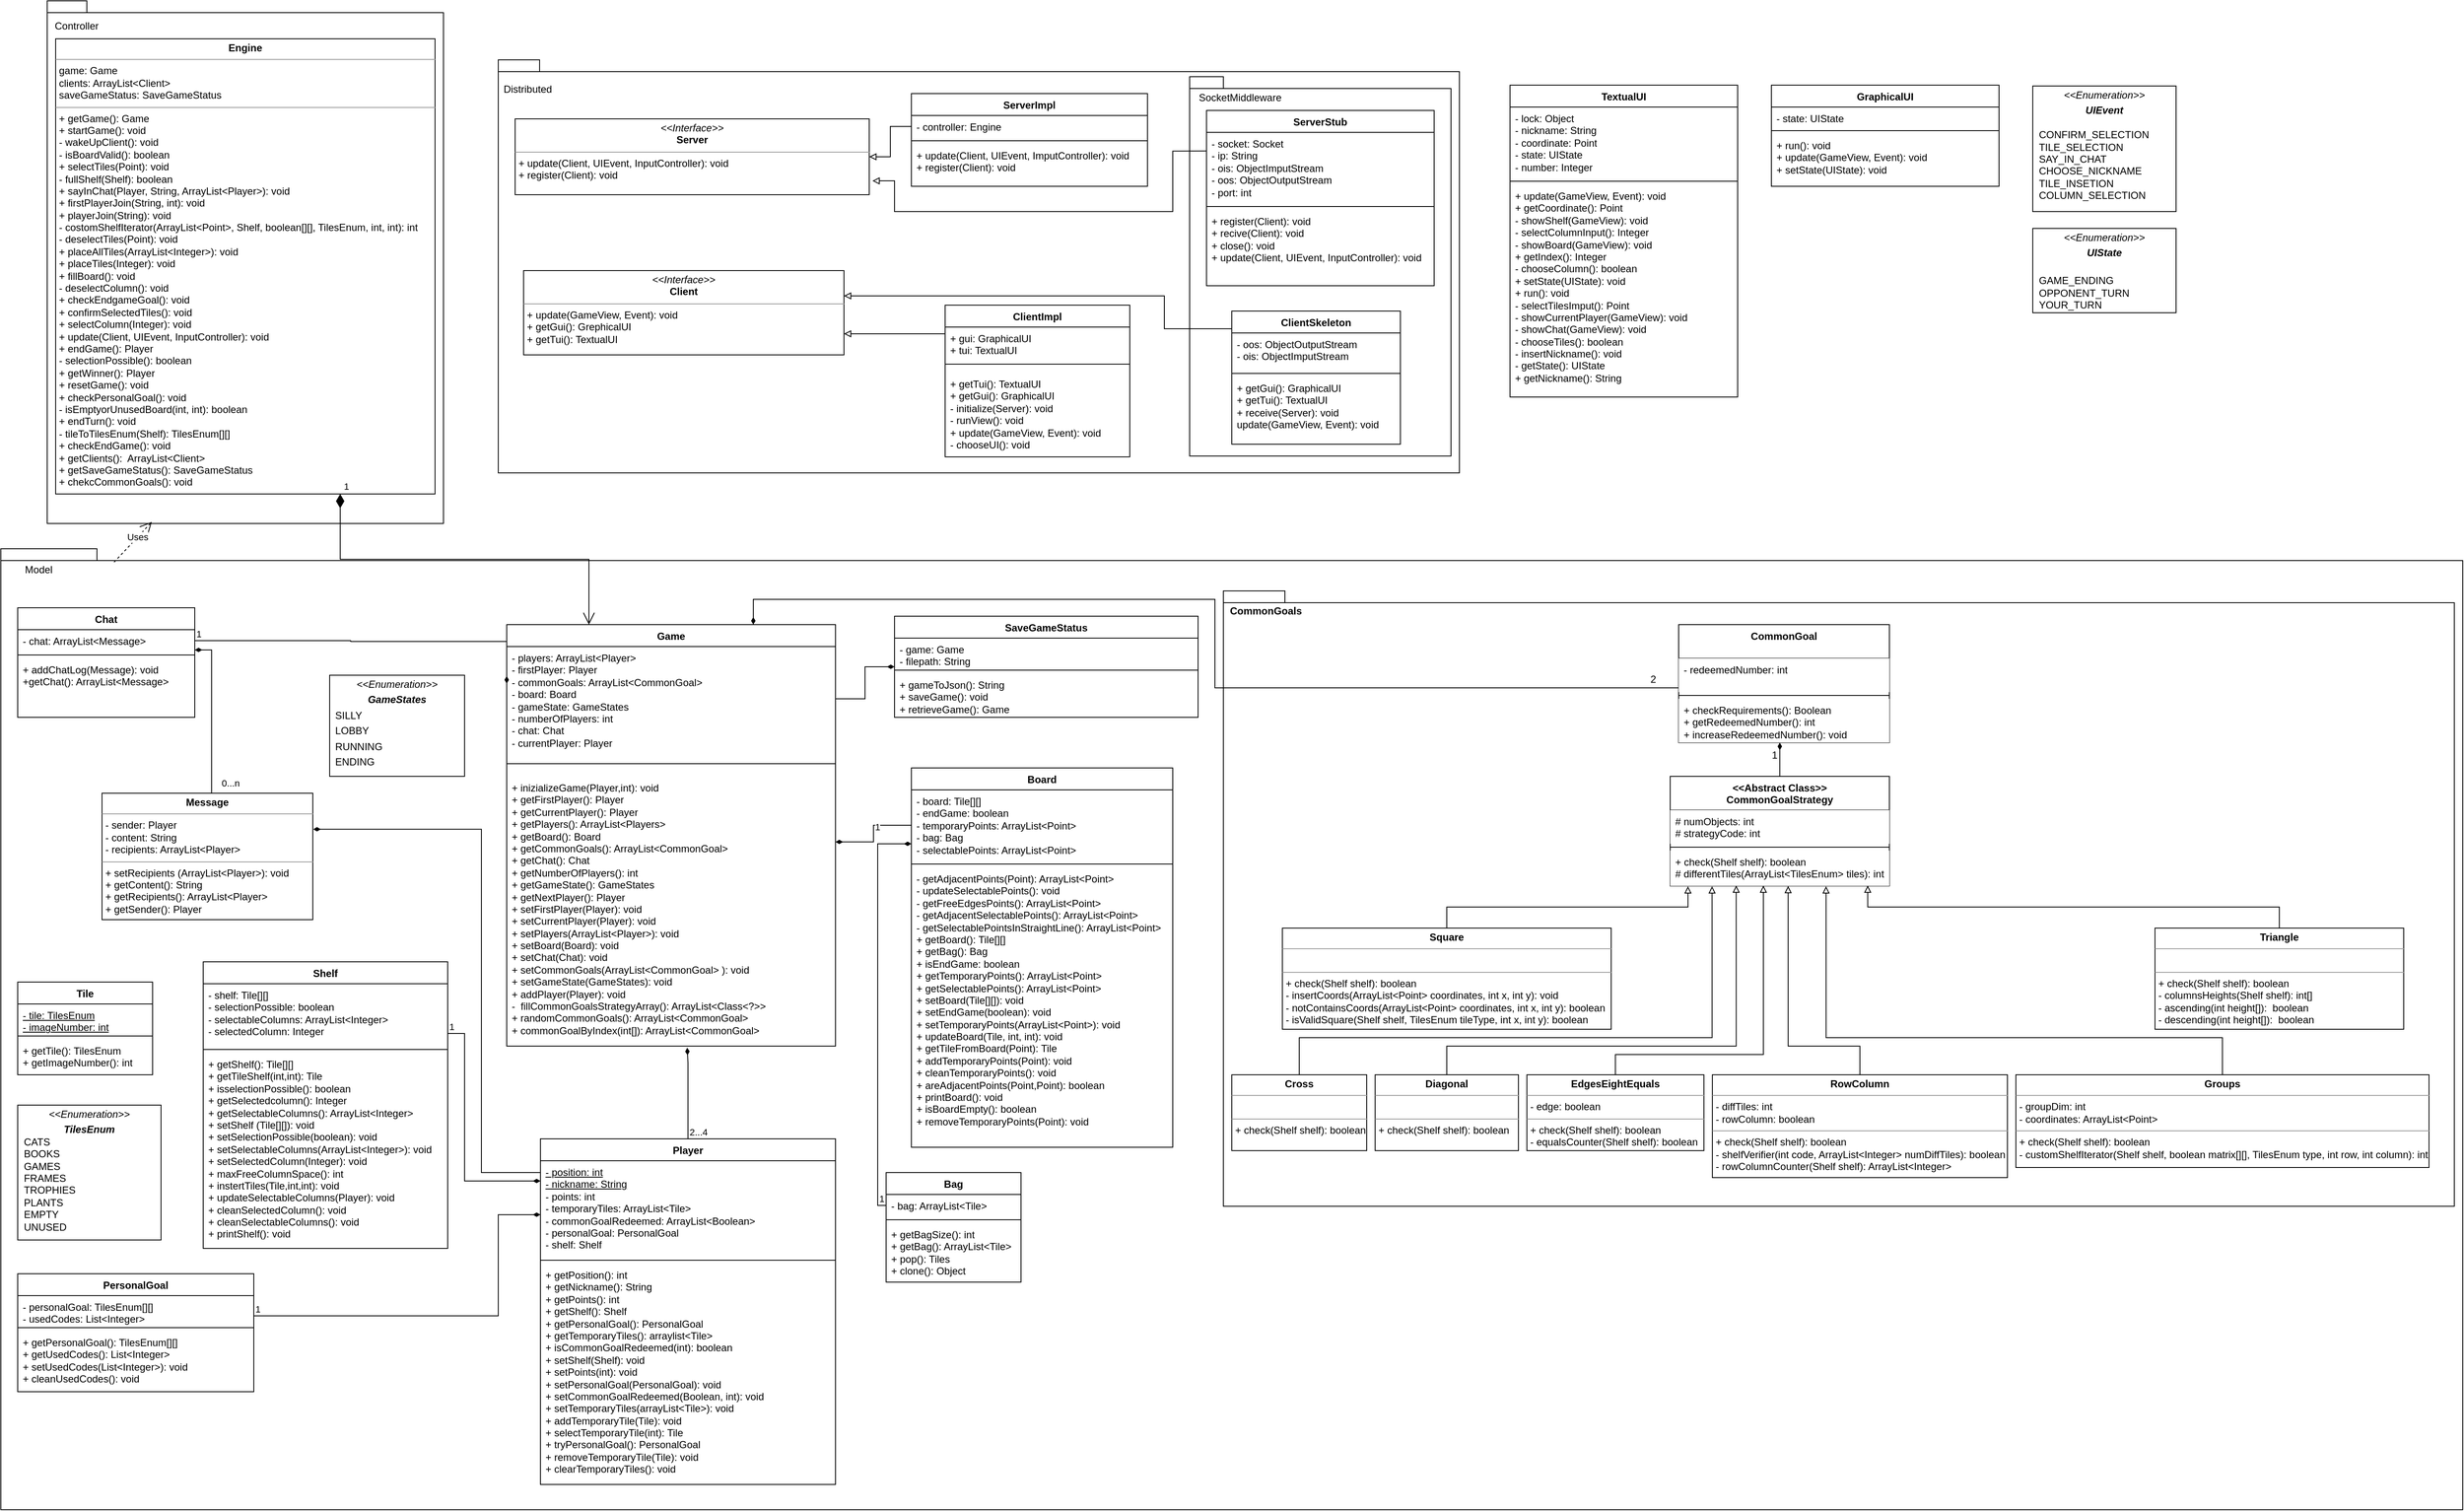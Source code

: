 <mxfile version="21.2.4" type="github">
  <diagram name="Pagina-1" id="WcSLOMXtGoO5Kwd3MJ1G">
    <mxGraphModel dx="3676" dy="3178" grid="1" gridSize="10" guides="1" tooltips="1" connect="1" arrows="1" fold="1" page="1" pageScale="1" pageWidth="1169" pageHeight="827" math="0" shadow="0">
      <root>
        <object label="" Uses="" id="0">
          <mxCell />
        </object>
        <mxCell id="1" parent="0" />
        <mxCell id="EzJUuA46leq047YBjK1z-1" value="" style="shape=folder;fontStyle=1;spacingTop=10;tabWidth=40;tabHeight=14;tabPosition=left;html=1;whiteSpace=wrap;fillColor=none;" parent="1" vertex="1">
          <mxGeometry x="-340" y="-210" width="2920" height="1140" as="geometry" />
        </mxCell>
        <mxCell id="9WpMfCR_n4XsZXEiZ-4h-2" value="" style="shape=folder;fontStyle=1;spacingTop=10;tabWidth=40;tabHeight=14;tabPosition=left;html=1;whiteSpace=wrap;shadow=0;fillStyle=hatch;fillColor=default;" parent="1" vertex="1">
          <mxGeometry x="1110" y="-160" width="1460" height="730" as="geometry" />
        </mxCell>
        <mxCell id="Mxky3zlpcd0uLPRcEJlR-1" value="Game" style="swimlane;fontStyle=1;align=center;verticalAlign=top;childLayout=stackLayout;horizontal=1;startSize=26;horizontalStack=0;resizeParent=1;resizeParentMax=0;resizeLast=0;collapsible=1;marginBottom=0;whiteSpace=wrap;html=1;" parent="1" vertex="1">
          <mxGeometry x="260" y="-120" width="390" height="500" as="geometry">
            <mxRectangle x="330" y="50" width="80" height="30" as="alternateBounds" />
          </mxGeometry>
        </mxCell>
        <mxCell id="Mxky3zlpcd0uLPRcEJlR-2" value="- players: ArrayList&amp;lt;Player&amp;gt;&lt;br&gt;- firstPlayer: Player&lt;br&gt;- commonGoals: ArrayList&amp;lt;CommonGoal&amp;gt;&lt;br&gt;- board: Board&lt;br&gt;- gameState: GameStates&lt;br&gt;- numberOfPlayers: int&lt;br&gt;- chat: Chat&lt;br&gt;- currentPlayer: Player" style="text;strokeColor=none;fillColor=none;align=left;verticalAlign=top;spacingLeft=4;spacingRight=4;overflow=hidden;rotatable=0;points=[[0,0.5],[1,0.5]];portConstraint=eastwest;whiteSpace=wrap;html=1;" parent="Mxky3zlpcd0uLPRcEJlR-1" vertex="1">
          <mxGeometry y="26" width="390" height="124" as="geometry" />
        </mxCell>
        <mxCell id="Mxky3zlpcd0uLPRcEJlR-3" value="" style="line;strokeWidth=1;fillColor=none;align=left;verticalAlign=middle;spacingTop=-1;spacingLeft=3;spacingRight=3;rotatable=0;labelPosition=right;points=[];portConstraint=eastwest;strokeColor=inherit;" parent="Mxky3zlpcd0uLPRcEJlR-1" vertex="1">
          <mxGeometry y="150" width="390" height="30" as="geometry" />
        </mxCell>
        <mxCell id="Mxky3zlpcd0uLPRcEJlR-4" value="+ inizializeGame(Player,int): void&lt;br&gt;+ getFirstPlayer(): Player&lt;br style=&quot;border-color: var(--border-color);&quot;&gt;+ getCurrentPlayer(): Player&lt;br&gt;+ getPlayers(): ArrayList&amp;lt;Players&amp;gt;&lt;br&gt;+ getBoard(): Board&lt;br&gt;+ getCommonGoals(): ArrayList&amp;lt;CommonGoal&amp;gt;&lt;br&gt;+ getChat(): Chat&lt;br&gt;+ getNumberOfPlayers(): int&lt;br&gt;+ getGameState(): GameStates&lt;br&gt;+ getNextPlayer(): Player&lt;br&gt;+ setFirstPlayer(Player): void&lt;br&gt;+ setCurrentPlayer(Player): void&lt;br&gt;+ setPlayers(ArrayList&amp;lt;Player&amp;gt;): void&lt;br style=&quot;border-color: var(--border-color);&quot;&gt;+ setBoard(Board): void&lt;br&gt;+ setChat(Chat): void&lt;br style=&quot;border-color: var(--border-color);&quot;&gt;+ setCommonGoals(ArrayList&amp;lt;CommonGoal&amp;gt; ): void&lt;br&gt;+ setGameState(GameStates): void&lt;br&gt;+ addPlayer(Player): void&lt;br style=&quot;border-color: var(--border-color);&quot;&gt;-&amp;nbsp; fillCommonGoalsStrategyArray(): ArrayList&amp;lt;Class&amp;lt;?&amp;gt;&amp;gt;&lt;br&gt;+ randomCommonGoals(): ArrayList&amp;lt;CommonGoal&amp;gt;&lt;br&gt;+ commonGoalByIndex(int[]): ArrayList&amp;lt;CommonGoal&amp;gt;" style="text;strokeColor=none;fillColor=none;align=left;verticalAlign=top;spacingLeft=4;spacingRight=4;overflow=hidden;rotatable=0;points=[[0,0.5],[1,0.5]];portConstraint=eastwest;whiteSpace=wrap;html=1;" parent="Mxky3zlpcd0uLPRcEJlR-1" vertex="1">
          <mxGeometry y="180" width="390" height="320" as="geometry" />
        </mxCell>
        <mxCell id="Mxky3zlpcd0uLPRcEJlR-6" value="Board" style="swimlane;fontStyle=1;align=center;verticalAlign=top;childLayout=stackLayout;horizontal=1;startSize=26;horizontalStack=0;resizeParent=1;resizeParentMax=0;resizeLast=0;collapsible=1;marginBottom=0;whiteSpace=wrap;html=1;" parent="1" vertex="1">
          <mxGeometry x="740" y="50" width="310" height="450" as="geometry" />
        </mxCell>
        <mxCell id="Mxky3zlpcd0uLPRcEJlR-7" value="- board: Tile[][]&lt;br&gt;- endGame: boolean&lt;br&gt;- temporaryPoints: ArrayList&amp;lt;Point&amp;gt;&lt;br&gt;- bag: Bag&lt;br&gt;- selectablePoints: ArrayList&amp;lt;Point&amp;gt;" style="text;strokeColor=none;fillColor=none;align=left;verticalAlign=top;spacingLeft=4;spacingRight=4;overflow=hidden;rotatable=0;points=[[0,0.5],[1,0.5]];portConstraint=eastwest;whiteSpace=wrap;html=1;" parent="Mxky3zlpcd0uLPRcEJlR-6" vertex="1">
          <mxGeometry y="26" width="310" height="84" as="geometry" />
        </mxCell>
        <mxCell id="Mxky3zlpcd0uLPRcEJlR-8" value="" style="line;strokeWidth=1;fillColor=none;align=left;verticalAlign=middle;spacingTop=-1;spacingLeft=3;spacingRight=3;rotatable=0;labelPosition=right;points=[];portConstraint=eastwest;strokeColor=inherit;" parent="Mxky3zlpcd0uLPRcEJlR-6" vertex="1">
          <mxGeometry y="110" width="310" height="8" as="geometry" />
        </mxCell>
        <mxCell id="Mxky3zlpcd0uLPRcEJlR-9" value="- getAdjacentPoints(Point): ArrayList&amp;lt;Point&amp;gt;&lt;br&gt;- updateSelectablePoints(): void&lt;br&gt;- getFreeEdgesPoints(): ArrayList&amp;lt;Point&amp;gt;&lt;br&gt;- getAdjacentSelectablePoints(): ArrayList&amp;lt;Point&amp;gt;&lt;br&gt;- getSelectablePointsInStraightLine(): ArrayList&amp;lt;Point&amp;gt;&lt;br&gt;+ getBoard(): Tile[][]&lt;br&gt;+ getBag(): Bag&lt;br&gt;+ isEndGame: boolean&lt;br&gt;+ getTemporaryPoints(): ArrayList&amp;lt;Point&amp;gt;&lt;br&gt;+ getSelectablePoints(): ArrayList&amp;lt;Point&amp;gt;&lt;br&gt;+ setBoard(Tile[][]): void&lt;br&gt;+ setEndGame(boolean): void&lt;br&gt;+ setTemporaryPoints(ArrayList&amp;lt;Point&amp;gt;): void&lt;br&gt;+ updateBoard(Tile, int, int): void&lt;br style=&quot;border-color: var(--border-color);&quot;&gt;+ getTileFromBoard(Point): Tile&lt;br&gt;+ addTemporaryPoints(Point): void&lt;br&gt;+ cleanTemporaryPoints(): void&lt;br&gt;+ areAdjacentPoints(Point,Point): boolean&lt;br&gt;+ printBoard(): void&lt;br&gt;+ isBoardEmpty(): boolean&lt;br&gt;+ removeTemporaryPoints(Point): void" style="text;strokeColor=none;fillColor=none;align=left;verticalAlign=top;spacingLeft=4;spacingRight=4;overflow=hidden;rotatable=0;points=[[0,0.5],[1,0.5]];portConstraint=eastwest;whiteSpace=wrap;html=1;" parent="Mxky3zlpcd0uLPRcEJlR-6" vertex="1">
          <mxGeometry y="118" width="310" height="332" as="geometry" />
        </mxCell>
        <mxCell id="Mxky3zlpcd0uLPRcEJlR-15" value="" style="endArrow=diamondThin;endFill=1;html=1;edgeStyle=orthogonalEdgeStyle;align=left;verticalAlign=top;rounded=0;exitX=0;exitY=0.5;exitDx=0;exitDy=0;entryX=1;entryY=0.243;entryDx=0;entryDy=0;entryPerimeter=0;" parent="1" source="Mxky3zlpcd0uLPRcEJlR-7" target="Mxky3zlpcd0uLPRcEJlR-4" edge="1">
          <mxGeometry x="-0.059" y="-5" relative="1" as="geometry">
            <mxPoint x="460" y="110" as="sourcePoint" />
            <mxPoint x="600" y="70" as="targetPoint" />
            <mxPoint as="offset" />
          </mxGeometry>
        </mxCell>
        <mxCell id="Mxky3zlpcd0uLPRcEJlR-16" value="1" style="edgeLabel;resizable=0;html=1;align=left;verticalAlign=bottom;" parent="Mxky3zlpcd0uLPRcEJlR-15" connectable="0" vertex="1">
          <mxGeometry relative="1" as="geometry">
            <mxPoint as="offset" />
          </mxGeometry>
        </mxCell>
        <mxCell id="Mxky3zlpcd0uLPRcEJlR-18" value="Shelf" style="swimlane;fontStyle=1;align=center;verticalAlign=top;childLayout=stackLayout;horizontal=1;startSize=26;horizontalStack=0;resizeParent=1;resizeParentMax=0;resizeLast=0;collapsible=1;marginBottom=0;whiteSpace=wrap;html=1;" parent="1" vertex="1">
          <mxGeometry x="-100" y="280" width="290" height="340" as="geometry" />
        </mxCell>
        <mxCell id="Mxky3zlpcd0uLPRcEJlR-19" value="- shelf: Tile[][]&lt;br&gt;- selectionPossible: boolean&lt;br&gt;- selectableColumns: ArrayList&amp;lt;Integer&amp;gt;&lt;br&gt;- selectedColumn: Integer" style="text;strokeColor=none;fillColor=none;align=left;verticalAlign=top;spacingLeft=4;spacingRight=4;overflow=hidden;rotatable=0;points=[[0,0.5],[1,0.5]];portConstraint=eastwest;whiteSpace=wrap;html=1;" parent="Mxky3zlpcd0uLPRcEJlR-18" vertex="1">
          <mxGeometry y="26" width="290" height="74" as="geometry" />
        </mxCell>
        <mxCell id="Mxky3zlpcd0uLPRcEJlR-20" value="" style="line;strokeWidth=1;fillColor=none;align=left;verticalAlign=middle;spacingTop=-1;spacingLeft=3;spacingRight=3;rotatable=0;labelPosition=right;points=[];portConstraint=eastwest;strokeColor=inherit;" parent="Mxky3zlpcd0uLPRcEJlR-18" vertex="1">
          <mxGeometry y="100" width="290" height="8" as="geometry" />
        </mxCell>
        <mxCell id="Mxky3zlpcd0uLPRcEJlR-21" value="+ getShelf(): Tile[][]&lt;br&gt;+ getTileShelf(int,int): Tile&lt;br&gt;+ isselectionPossible(): boolean&lt;br&gt;+ getSelectedcolumn(): Integer&lt;br&gt;+ getSelectableColumns(): ArrayList&amp;lt;Integer&amp;gt;&lt;br&gt;+ setShelf (Tile[][]): void&lt;br&gt;+ setSelectionPossible(boolean): void&lt;br&gt;+ setSelectableColumns(ArrayList&amp;lt;Integer&amp;gt;): void&lt;br&gt;+ setSelectedColumn(Integer): void&lt;br&gt;+ maxFreeColumnSpace(): int&lt;br&gt;+ instertTiles(Tile,int,int): void&lt;br&gt;+ updateSelectableColumns(Player): void&lt;br&gt;+ cleanSelectedColumn(): void&lt;br&gt;+ cleanSelectableColumns(): void&lt;br&gt;+ printShelf(): void" style="text;strokeColor=none;fillColor=none;align=left;verticalAlign=top;spacingLeft=4;spacingRight=4;overflow=hidden;rotatable=0;points=[[0,0.5],[1,0.5]];portConstraint=eastwest;whiteSpace=wrap;html=1;" parent="Mxky3zlpcd0uLPRcEJlR-18" vertex="1">
          <mxGeometry y="108" width="290" height="232" as="geometry" />
        </mxCell>
        <mxCell id="Mxky3zlpcd0uLPRcEJlR-22" value="" style="endArrow=diamondThin;endFill=1;html=1;edgeStyle=orthogonalEdgeStyle;align=left;verticalAlign=top;rounded=0;exitX=1;exitY=0.25;exitDx=0;exitDy=0;" parent="1" source="Mxky3zlpcd0uLPRcEJlR-18" edge="1">
          <mxGeometry x="-1" relative="1" as="geometry">
            <mxPoint x="390" y="280" as="sourcePoint" />
            <mxPoint x="300" y="540" as="targetPoint" />
            <Array as="points">
              <mxPoint x="210" y="365" />
              <mxPoint x="210" y="540" />
              <mxPoint x="299" y="540" />
            </Array>
          </mxGeometry>
        </mxCell>
        <mxCell id="Mxky3zlpcd0uLPRcEJlR-23" value="1" style="edgeLabel;resizable=0;html=1;align=left;verticalAlign=bottom;" parent="Mxky3zlpcd0uLPRcEJlR-22" connectable="0" vertex="1">
          <mxGeometry x="-1" relative="1" as="geometry" />
        </mxCell>
        <mxCell id="Mxky3zlpcd0uLPRcEJlR-24" value="PersonalGoal" style="swimlane;fontStyle=1;align=center;verticalAlign=top;childLayout=stackLayout;horizontal=1;startSize=26;horizontalStack=0;resizeParent=1;resizeParentMax=0;resizeLast=0;collapsible=1;marginBottom=0;whiteSpace=wrap;html=1;" parent="1" vertex="1">
          <mxGeometry x="-320" y="650" width="280" height="140" as="geometry" />
        </mxCell>
        <mxCell id="Mxky3zlpcd0uLPRcEJlR-25" value="- personalGoal: TilesEnum[][]&lt;br&gt;- usedCodes: List&amp;lt;Integer&amp;gt;" style="text;strokeColor=none;fillColor=none;align=left;verticalAlign=top;spacingLeft=4;spacingRight=4;overflow=hidden;rotatable=0;points=[[0,0.5],[1,0.5]];portConstraint=eastwest;whiteSpace=wrap;html=1;" parent="Mxky3zlpcd0uLPRcEJlR-24" vertex="1">
          <mxGeometry y="26" width="280" height="34" as="geometry" />
        </mxCell>
        <mxCell id="Mxky3zlpcd0uLPRcEJlR-26" value="" style="line;strokeWidth=1;fillColor=none;align=left;verticalAlign=middle;spacingTop=-1;spacingLeft=3;spacingRight=3;rotatable=0;labelPosition=right;points=[];portConstraint=eastwest;strokeColor=inherit;" parent="Mxky3zlpcd0uLPRcEJlR-24" vertex="1">
          <mxGeometry y="60" width="280" height="8" as="geometry" />
        </mxCell>
        <mxCell id="Mxky3zlpcd0uLPRcEJlR-27" value="+ getPersonalGoal(): TilesEnum[][]&lt;br&gt;+ getUsedCodes(): List&amp;lt;Integer&amp;gt;&lt;br&gt;+ setUsedCodes(List&amp;lt;Integer&amp;gt;): void&lt;br&gt;+ cleanUsedCodes(): void" style="text;strokeColor=none;fillColor=none;align=left;verticalAlign=top;spacingLeft=4;spacingRight=4;overflow=hidden;rotatable=0;points=[[0,0.5],[1,0.5]];portConstraint=eastwest;whiteSpace=wrap;html=1;" parent="Mxky3zlpcd0uLPRcEJlR-24" vertex="1">
          <mxGeometry y="68" width="280" height="72" as="geometry" />
        </mxCell>
        <mxCell id="Mxky3zlpcd0uLPRcEJlR-29" value="" style="endArrow=diamondThin;endFill=1;html=1;edgeStyle=orthogonalEdgeStyle;align=left;verticalAlign=top;rounded=0;exitX=1;exitY=0.25;exitDx=0;exitDy=0;" parent="1" source="Mxky3zlpcd0uLPRcEJlR-24" edge="1">
          <mxGeometry x="-1" relative="1" as="geometry">
            <mxPoint x="-40" y="650" as="sourcePoint" />
            <mxPoint x="300" y="580" as="targetPoint" />
            <mxPoint as="offset" />
            <Array as="points">
              <mxPoint x="-40" y="700" />
              <mxPoint x="250" y="700" />
              <mxPoint x="250" y="580" />
            </Array>
          </mxGeometry>
        </mxCell>
        <mxCell id="Mxky3zlpcd0uLPRcEJlR-30" value="1" style="edgeLabel;resizable=0;html=1;align=left;verticalAlign=bottom;" parent="Mxky3zlpcd0uLPRcEJlR-29" connectable="0" vertex="1">
          <mxGeometry x="-1" relative="1" as="geometry">
            <mxPoint y="15" as="offset" />
          </mxGeometry>
        </mxCell>
        <mxCell id="_N1UwID_5jC3FNQXrJoQ-50" style="edgeStyle=orthogonalEdgeStyle;rounded=0;orthogonalLoop=1;jettySize=auto;html=1;exitX=0;exitY=0;exitDx=0;exitDy=0;entryX=0.75;entryY=0;entryDx=0;entryDy=0;endArrow=diamondThin;endFill=1;" parent="1" source="Mxky3zlpcd0uLPRcEJlR-31" target="Mxky3zlpcd0uLPRcEJlR-1" edge="1">
          <mxGeometry relative="1" as="geometry">
            <Array as="points">
              <mxPoint x="1650" y="-45" />
              <mxPoint x="1100" y="-45" />
              <mxPoint x="1100" y="-150" />
              <mxPoint x="553" y="-150" />
            </Array>
          </mxGeometry>
        </mxCell>
        <mxCell id="Mxky3zlpcd0uLPRcEJlR-31" value="CommonGoal" style="swimlane;fontStyle=1;align=center;verticalAlign=top;childLayout=stackLayout;horizontal=1;startSize=40;horizontalStack=0;resizeParent=1;resizeParentMax=0;resizeLast=0;collapsible=1;marginBottom=0;whiteSpace=wrap;html=1;fillColor=default;" parent="1" vertex="1">
          <mxGeometry x="1650" y="-120" width="250" height="140" as="geometry" />
        </mxCell>
        <mxCell id="Mxky3zlpcd0uLPRcEJlR-32" value="- redeemedNumber: int" style="text;strokeColor=none;fillColor=default;align=left;verticalAlign=top;spacingLeft=4;spacingRight=4;overflow=hidden;rotatable=0;points=[[0,0.5],[1,0.5]];portConstraint=eastwest;whiteSpace=wrap;html=1;" parent="Mxky3zlpcd0uLPRcEJlR-31" vertex="1">
          <mxGeometry y="40" width="250" height="40" as="geometry" />
        </mxCell>
        <mxCell id="Mxky3zlpcd0uLPRcEJlR-33" value="" style="line;strokeWidth=1;fillColor=default;align=left;verticalAlign=middle;spacingTop=-1;spacingLeft=3;spacingRight=3;rotatable=0;labelPosition=right;points=[];portConstraint=eastwest;strokeColor=inherit;" parent="Mxky3zlpcd0uLPRcEJlR-31" vertex="1">
          <mxGeometry y="80" width="250" height="8" as="geometry" />
        </mxCell>
        <mxCell id="Mxky3zlpcd0uLPRcEJlR-34" value="+ checkRequirements(): Boolean&lt;br&gt;+ getRedeemedNumber(): int&amp;nbsp;&lt;br&gt;+ increaseRedeemedNumber(): void" style="text;strokeColor=none;fillColor=default;align=left;verticalAlign=top;spacingLeft=4;spacingRight=4;overflow=hidden;rotatable=0;points=[[0,0.5],[1,0.5]];portConstraint=eastwest;whiteSpace=wrap;html=1;" parent="Mxky3zlpcd0uLPRcEJlR-31" vertex="1">
          <mxGeometry y="88" width="250" height="52" as="geometry" />
        </mxCell>
        <mxCell id="Mxky3zlpcd0uLPRcEJlR-38" value="Player" style="swimlane;fontStyle=1;align=center;verticalAlign=top;childLayout=stackLayout;horizontal=1;startSize=26;horizontalStack=0;resizeParent=1;resizeParentMax=0;resizeLast=0;collapsible=1;marginBottom=0;whiteSpace=wrap;html=1;" parent="1" vertex="1">
          <mxGeometry x="300" y="490" width="350" height="410" as="geometry" />
        </mxCell>
        <mxCell id="Z1P8TGeqZuuGpUr6qu0I-7" style="edgeStyle=orthogonalEdgeStyle;rounded=0;orthogonalLoop=1;jettySize=auto;html=1;exitX=0;exitY=0.5;exitDx=0;exitDy=0;entryX=0;entryY=0.5;entryDx=0;entryDy=0;" parent="Mxky3zlpcd0uLPRcEJlR-38" source="Mxky3zlpcd0uLPRcEJlR-41" target="Mxky3zlpcd0uLPRcEJlR-41" edge="1">
          <mxGeometry relative="1" as="geometry" />
        </mxCell>
        <mxCell id="Mxky3zlpcd0uLPRcEJlR-39" value="&lt;u&gt;- position: int&lt;br&gt;&lt;/u&gt;&lt;u style=&quot;border-color: var(--border-color);&quot;&gt;- nickname: String&lt;/u&gt;&lt;br&gt;- points: int&lt;br&gt;- temporaryTiles: ArrayList&amp;lt;Tile&amp;gt;&amp;nbsp;&amp;nbsp;&lt;br&gt;- commonGoalRedeemed: ArrayList&amp;lt;Boolean&amp;gt;&lt;br&gt;- personalGoal: PersonalGoal&lt;br&gt;- shelf: Shelf" style="text;strokeColor=none;fillColor=none;align=left;verticalAlign=top;spacingLeft=4;spacingRight=4;overflow=hidden;rotatable=0;points=[[0,0.5],[1,0.5]];portConstraint=eastwest;whiteSpace=wrap;html=1;" parent="Mxky3zlpcd0uLPRcEJlR-38" vertex="1">
          <mxGeometry y="26" width="350" height="114" as="geometry" />
        </mxCell>
        <mxCell id="Mxky3zlpcd0uLPRcEJlR-40" value="" style="line;strokeWidth=1;fillColor=none;align=left;verticalAlign=middle;spacingTop=-1;spacingLeft=3;spacingRight=3;rotatable=0;labelPosition=right;points=[];portConstraint=eastwest;strokeColor=inherit;" parent="Mxky3zlpcd0uLPRcEJlR-38" vertex="1">
          <mxGeometry y="140" width="350" height="8" as="geometry" />
        </mxCell>
        <mxCell id="Mxky3zlpcd0uLPRcEJlR-41" value="+ getPosition(): int&lt;br&gt;+ getNickname(): String&lt;br&gt;+ getPoints(): int&lt;br&gt;+ getShelf(): Shelf&lt;br&gt;+ getPersonalGoal(): PersonalGoal&lt;br&gt;+ getTemporaryTiles(): arraylist&amp;lt;Tile&amp;gt;&lt;br&gt;+ isCommonGoalRedeemed(int): boolean&lt;br&gt;+ setShelf(Shelf): void&lt;br style=&quot;border-color: var(--border-color);&quot;&gt;+ setPoints(int): void&lt;br style=&quot;border-color: var(--border-color);&quot;&gt;+ setPersonalGoal(PersonalGoal): void&lt;br&gt;+ setCommonGoalRedeemed(Boolean, int): void&lt;br&gt;+ setTemporaryTiles(arrayList&amp;lt;Tile&amp;gt;): void&lt;br&gt;+ addTemporaryTile(Tile): void&lt;br style=&quot;border-color: var(--border-color);&quot;&gt;+ selectTemporaryTile(int): Tile&lt;br&gt;+ tryPersonalGoal(): PersonalGoal&lt;br&gt;+ removeTemporaryTile(Tile): void&lt;br&gt;+ clearTemporaryTiles(): void" style="text;strokeColor=none;fillColor=none;align=left;verticalAlign=top;spacingLeft=4;spacingRight=4;overflow=hidden;rotatable=0;points=[[0,0.5],[1,0.5]];portConstraint=eastwest;whiteSpace=wrap;html=1;" parent="Mxky3zlpcd0uLPRcEJlR-38" vertex="1">
          <mxGeometry y="148" width="350" height="262" as="geometry" />
        </mxCell>
        <mxCell id="Mxky3zlpcd0uLPRcEJlR-42" value="" style="endArrow=diamondThin;endFill=1;html=1;edgeStyle=orthogonalEdgeStyle;align=left;verticalAlign=top;rounded=0;exitX=0.5;exitY=0;exitDx=0;exitDy=0;entryX=0.549;entryY=1.006;entryDx=0;entryDy=0;entryPerimeter=0;" parent="1" source="Mxky3zlpcd0uLPRcEJlR-38" target="Mxky3zlpcd0uLPRcEJlR-4" edge="1">
          <mxGeometry x="-0.913" y="-5" relative="1" as="geometry">
            <mxPoint x="420" y="240" as="sourcePoint" />
            <mxPoint x="464" y="350" as="targetPoint" />
            <mxPoint as="offset" />
            <Array as="points">
              <mxPoint x="475" y="400" />
              <mxPoint x="474" y="400" />
            </Array>
          </mxGeometry>
        </mxCell>
        <mxCell id="Mxky3zlpcd0uLPRcEJlR-43" value="2...4" style="edgeLabel;resizable=0;html=1;align=left;verticalAlign=bottom;" parent="Mxky3zlpcd0uLPRcEJlR-42" connectable="0" vertex="1">
          <mxGeometry x="-1" relative="1" as="geometry" />
        </mxCell>
        <mxCell id="Z1P8TGeqZuuGpUr6qu0I-5" value="&lt;p style=&quot;margin:0px;margin-top:4px;text-align:center;&quot;&gt;&lt;i&gt;&amp;lt;&amp;lt;Enumeration&amp;gt;&amp;gt;&lt;/i&gt;&lt;/p&gt;&lt;p style=&quot;margin:0px;margin-top:4px;text-align:center;&quot;&gt;&lt;i&gt;&lt;b&gt;TilesEnum&lt;/b&gt;&lt;/i&gt;&lt;br&gt;&lt;/p&gt;&lt;p style=&quot;margin:0px;margin-left:4px;&quot;&gt;&amp;nbsp;CATS&lt;/p&gt;&lt;p style=&quot;margin:0px;margin-left:4px;&quot;&gt;&amp;nbsp;BOOKS&lt;/p&gt;&lt;p style=&quot;margin:0px;margin-left:4px;&quot;&gt;&amp;nbsp;GAMES&lt;/p&gt;&lt;p style=&quot;margin:0px;margin-left:4px;&quot;&gt;&amp;nbsp;FRAMES&lt;/p&gt;&lt;p style=&quot;margin:0px;margin-left:4px;&quot;&gt;&amp;nbsp;TROPHIES&lt;/p&gt;&lt;p style=&quot;margin:0px;margin-left:4px;&quot;&gt;&amp;nbsp;PLANTS&lt;/p&gt;&lt;p style=&quot;margin:0px;margin-left:4px;&quot;&gt;&amp;nbsp;EMPTY&lt;/p&gt;&lt;p style=&quot;margin:0px;margin-left:4px;&quot;&gt;&amp;nbsp;UNUSED&lt;/p&gt;" style="verticalAlign=top;align=left;overflow=fill;fontSize=12;fontFamily=Helvetica;html=1;whiteSpace=wrap;" parent="1" vertex="1">
          <mxGeometry x="-320" y="450" width="170" height="160" as="geometry" />
        </mxCell>
        <mxCell id="EzJUuA46leq047YBjK1z-2" value="Model" style="text;html=1;strokeColor=none;fillColor=none;align=center;verticalAlign=middle;whiteSpace=wrap;rounded=0;" parent="1" vertex="1">
          <mxGeometry x="-310" y="-190" width="30" height="10" as="geometry" />
        </mxCell>
        <mxCell id="AMuZGpQVMHgPtwnpilzj-1" value="Bag" style="swimlane;fontStyle=1;align=center;verticalAlign=top;childLayout=stackLayout;horizontal=1;startSize=26;horizontalStack=0;resizeParent=1;resizeParentMax=0;resizeLast=0;collapsible=1;marginBottom=0;whiteSpace=wrap;html=1;" parent="1" vertex="1">
          <mxGeometry x="710" y="530" width="160" height="130" as="geometry" />
        </mxCell>
        <mxCell id="AMuZGpQVMHgPtwnpilzj-2" value="- bag: ArrayList&amp;lt;Tile&amp;gt;" style="text;strokeColor=none;fillColor=none;align=left;verticalAlign=top;spacingLeft=4;spacingRight=4;overflow=hidden;rotatable=0;points=[[0,0.5],[1,0.5]];portConstraint=eastwest;whiteSpace=wrap;html=1;" parent="AMuZGpQVMHgPtwnpilzj-1" vertex="1">
          <mxGeometry y="26" width="160" height="26" as="geometry" />
        </mxCell>
        <mxCell id="AMuZGpQVMHgPtwnpilzj-3" value="" style="line;strokeWidth=1;fillColor=none;align=left;verticalAlign=middle;spacingTop=-1;spacingLeft=3;spacingRight=3;rotatable=0;labelPosition=right;points=[];portConstraint=eastwest;strokeColor=inherit;" parent="AMuZGpQVMHgPtwnpilzj-1" vertex="1">
          <mxGeometry y="52" width="160" height="8" as="geometry" />
        </mxCell>
        <mxCell id="AMuZGpQVMHgPtwnpilzj-4" value="+ getBagSize(): int&lt;br&gt;+ getBag(): ArrayList&amp;lt;Tile&amp;gt;&lt;br style=&quot;border-color: var(--border-color);&quot;&gt;+ pop(): Tiles&lt;br&gt;+ clone(): Object" style="text;strokeColor=none;fillColor=none;align=left;verticalAlign=top;spacingLeft=4;spacingRight=4;overflow=hidden;rotatable=0;points=[[0,0.5],[1,0.5]];portConstraint=eastwest;whiteSpace=wrap;html=1;" parent="AMuZGpQVMHgPtwnpilzj-1" vertex="1">
          <mxGeometry y="60" width="160" height="70" as="geometry" />
        </mxCell>
        <mxCell id="AMuZGpQVMHgPtwnpilzj-5" value="" style="endArrow=diamondThin;endFill=1;html=1;edgeStyle=orthogonalEdgeStyle;align=left;verticalAlign=top;rounded=0;exitX=0;exitY=0.5;exitDx=0;exitDy=0;" parent="1" source="AMuZGpQVMHgPtwnpilzj-2" edge="1">
          <mxGeometry x="-1" relative="1" as="geometry">
            <mxPoint x="500" y="310" as="sourcePoint" />
            <mxPoint x="740" y="140" as="targetPoint" />
            <Array as="points">
              <mxPoint x="700" y="569" />
              <mxPoint x="700" y="140" />
            </Array>
          </mxGeometry>
        </mxCell>
        <mxCell id="AMuZGpQVMHgPtwnpilzj-6" value="1" style="edgeLabel;resizable=0;html=1;align=left;verticalAlign=bottom;" parent="AMuZGpQVMHgPtwnpilzj-5" connectable="0" vertex="1">
          <mxGeometry x="-1" relative="1" as="geometry">
            <mxPoint x="-10" as="offset" />
          </mxGeometry>
        </mxCell>
        <mxCell id="mHvKu2w7ndSmzs79eD4w-6" value="Chat" style="swimlane;fontStyle=1;align=center;verticalAlign=top;childLayout=stackLayout;horizontal=1;startSize=26;horizontalStack=0;resizeParent=1;resizeParentMax=0;resizeLast=0;collapsible=1;marginBottom=0;whiteSpace=wrap;html=1;" parent="1" vertex="1">
          <mxGeometry x="-320" y="-140" width="210" height="130" as="geometry" />
        </mxCell>
        <mxCell id="mHvKu2w7ndSmzs79eD4w-7" value="- chat: ArrayList&amp;lt;Message&amp;gt;" style="text;strokeColor=none;fillColor=none;align=left;verticalAlign=top;spacingLeft=4;spacingRight=4;overflow=hidden;rotatable=0;points=[[0,0.5],[1,0.5]];portConstraint=eastwest;whiteSpace=wrap;html=1;" parent="mHvKu2w7ndSmzs79eD4w-6" vertex="1">
          <mxGeometry y="26" width="210" height="26" as="geometry" />
        </mxCell>
        <mxCell id="mHvKu2w7ndSmzs79eD4w-8" value="" style="line;strokeWidth=1;fillColor=none;align=left;verticalAlign=middle;spacingTop=-1;spacingLeft=3;spacingRight=3;rotatable=0;labelPosition=right;points=[];portConstraint=eastwest;strokeColor=inherit;" parent="mHvKu2w7ndSmzs79eD4w-6" vertex="1">
          <mxGeometry y="52" width="210" height="8" as="geometry" />
        </mxCell>
        <mxCell id="mHvKu2w7ndSmzs79eD4w-9" value="+ addChatLog(Message): void&lt;br&gt;+getChat(): ArrayList&amp;lt;Message&amp;gt;" style="text;strokeColor=none;fillColor=none;align=left;verticalAlign=top;spacingLeft=4;spacingRight=4;overflow=hidden;rotatable=0;points=[[0,0.5],[1,0.5]];portConstraint=eastwest;whiteSpace=wrap;html=1;" parent="mHvKu2w7ndSmzs79eD4w-6" vertex="1">
          <mxGeometry y="60" width="210" height="70" as="geometry" />
        </mxCell>
        <mxCell id="mHvKu2w7ndSmzs79eD4w-10" value="" style="endArrow=diamondThin;endFill=1;html=1;edgeStyle=orthogonalEdgeStyle;align=left;verticalAlign=top;rounded=0;exitX=1;exitY=0.5;exitDx=0;exitDy=0;" parent="1" source="mHvKu2w7ndSmzs79eD4w-7" edge="1">
          <mxGeometry x="-1" relative="1" as="geometry">
            <mxPoint x="160" y="10" as="sourcePoint" />
            <mxPoint x="260" y="-50" as="targetPoint" />
            <mxPoint as="offset" />
            <Array as="points">
              <mxPoint x="75" y="-101" />
              <mxPoint x="260" y="-100" />
            </Array>
          </mxGeometry>
        </mxCell>
        <mxCell id="mHvKu2w7ndSmzs79eD4w-11" value="1" style="edgeLabel;resizable=0;html=1;align=left;verticalAlign=bottom;" parent="mHvKu2w7ndSmzs79eD4w-10" connectable="0" vertex="1">
          <mxGeometry x="-1" relative="1" as="geometry" />
        </mxCell>
        <mxCell id="3VdPLMrZcKA6GoJQrmLX-1" value="" style="shape=folder;fontStyle=1;spacingTop=10;tabWidth=40;tabHeight=14;tabPosition=left;html=1;whiteSpace=wrap;fillColor=none;" parent="1" vertex="1">
          <mxGeometry x="-285" y="-860" width="470" height="620" as="geometry" />
        </mxCell>
        <mxCell id="3VdPLMrZcKA6GoJQrmLX-2" value="Controller" style="text;html=1;strokeColor=none;fillColor=none;align=center;verticalAlign=middle;whiteSpace=wrap;rounded=0;" parent="1" vertex="1">
          <mxGeometry x="-280" y="-845" width="60" height="30" as="geometry" />
        </mxCell>
        <mxCell id="3VdPLMrZcKA6GoJQrmLX-12" value="&lt;p style=&quot;margin:0px;margin-top:4px;text-align:center;&quot;&gt;&lt;b&gt;Engine&lt;/b&gt;&lt;/p&gt;&lt;hr size=&quot;1&quot;&gt;&lt;p style=&quot;margin:0px;margin-left:4px;&quot;&gt;game: Game&lt;/p&gt;&lt;p style=&quot;margin:0px;margin-left:4px;&quot;&gt;clients: ArrayList&amp;lt;Client&amp;gt;&lt;/p&gt;&lt;p style=&quot;margin:0px;margin-left:4px;&quot;&gt;saveGameStatus: SaveGameStatus&lt;/p&gt;&lt;hr size=&quot;1&quot;&gt;&lt;p style=&quot;margin:0px;margin-left:4px;&quot;&gt;+ getGame(): Game&lt;/p&gt;&lt;p style=&quot;margin:0px;margin-left:4px;&quot;&gt;+ startGame(): void&lt;/p&gt;&lt;p style=&quot;margin:0px;margin-left:4px;&quot;&gt;- wakeUpClient(): void&lt;/p&gt;&lt;p style=&quot;margin:0px;margin-left:4px;&quot;&gt;- isBoardValid(): boolean&lt;/p&gt;&lt;p style=&quot;margin:0px;margin-left:4px;&quot;&gt;+ selectTiles(Point): void&lt;/p&gt;&lt;p style=&quot;margin:0px;margin-left:4px;&quot;&gt;- fullShelf(Shelf): boolean&lt;/p&gt;&lt;p style=&quot;margin:0px;margin-left:4px;&quot;&gt;+ sayInChat(Player, String, ArrayList&amp;lt;Player&amp;gt;): void&lt;/p&gt;&lt;p style=&quot;margin:0px;margin-left:4px;&quot;&gt;+ firstPlayerJoin(String, int): void&lt;/p&gt;&lt;p style=&quot;margin:0px;margin-left:4px;&quot;&gt;+ playerJoin(String): void&lt;/p&gt;&lt;p style=&quot;margin:0px;margin-left:4px;&quot;&gt;- costomShelfIterator(ArrayList&amp;lt;Point&amp;gt;, Shelf, boolean[][], TilesEnum, int, int): int&lt;/p&gt;&lt;p style=&quot;margin:0px;margin-left:4px;&quot;&gt;- deselectTiles(Point): void&lt;/p&gt;&lt;p style=&quot;margin:0px;margin-left:4px;&quot;&gt;+ placeAllTiles(ArrayList&amp;lt;Integer&amp;gt;): void&lt;/p&gt;&lt;p style=&quot;margin:0px;margin-left:4px;&quot;&gt;+ placeTiles(Integer): void&lt;/p&gt;&lt;p style=&quot;margin:0px;margin-left:4px;&quot;&gt;+ fillBoard(): void&lt;/p&gt;&lt;p style=&quot;margin:0px;margin-left:4px;&quot;&gt;- deselectColumn(): void&lt;/p&gt;&lt;p style=&quot;margin:0px;margin-left:4px;&quot;&gt;+ checkEndgameGoal(): void&lt;/p&gt;&lt;p style=&quot;margin:0px;margin-left:4px;&quot;&gt;+ confirmSelectedTiles(): void&lt;/p&gt;&lt;p style=&quot;margin:0px;margin-left:4px;&quot;&gt;+ selectColumn(Integer): void&lt;/p&gt;&lt;p style=&quot;margin:0px;margin-left:4px;&quot;&gt;+ update(Client, UIEvent, InputController): void&lt;/p&gt;&lt;p style=&quot;margin:0px;margin-left:4px;&quot;&gt;+ endGame(): Player&lt;/p&gt;&lt;p style=&quot;margin:0px;margin-left:4px;&quot;&gt;- selectionPossible(): boolean&lt;/p&gt;&lt;p style=&quot;margin:0px;margin-left:4px;&quot;&gt;+ getWinner(): Player&lt;/p&gt;&lt;p style=&quot;margin:0px;margin-left:4px;&quot;&gt;+ resetGame(): void&lt;/p&gt;&lt;p style=&quot;margin:0px;margin-left:4px;&quot;&gt;+ checkPersonalGoal(): void&lt;/p&gt;&lt;p style=&quot;margin:0px;margin-left:4px;&quot;&gt;- isEmptyorUnusedBoard(int, int): boolean&lt;/p&gt;&lt;p style=&quot;margin:0px;margin-left:4px;&quot;&gt;+ endTurn(): void&lt;/p&gt;&lt;p style=&quot;margin:0px;margin-left:4px;&quot;&gt;- tileToTilesEnum(Shelf): TilesEnum[][]&lt;/p&gt;&lt;p style=&quot;margin:0px;margin-left:4px;&quot;&gt;+ checkEndGame(): void&lt;/p&gt;&lt;p style=&quot;margin:0px;margin-left:4px;&quot;&gt;+ getClients():&amp;nbsp; ArrayList&amp;lt;Client&amp;gt;&lt;/p&gt;&lt;p style=&quot;margin:0px;margin-left:4px;&quot;&gt;+ getSaveGameStatus(): SaveGameStatus&lt;/p&gt;&lt;p style=&quot;margin:0px;margin-left:4px;&quot;&gt;+ chekcCommonGoals(): void&lt;/p&gt;" style="verticalAlign=top;align=left;overflow=fill;fontSize=12;fontFamily=Helvetica;html=1;whiteSpace=wrap;fillColor=none;" parent="1" vertex="1">
          <mxGeometry x="-275" y="-815" width="450" height="540" as="geometry" />
        </mxCell>
        <mxCell id="9U84HWBfrnvw68wfZRjt-1" value="Uses" style="endArrow=open;endSize=12;dashed=1;html=1;rounded=0;exitX=0.046;exitY=0.014;exitDx=0;exitDy=0;exitPerimeter=0;entryX=0.264;entryY=0.997;entryDx=0;entryDy=0;entryPerimeter=0;" parent="1" source="EzJUuA46leq047YBjK1z-1" target="3VdPLMrZcKA6GoJQrmLX-1" edge="1">
          <mxGeometry x="0.231" width="160" relative="1" as="geometry">
            <mxPoint x="-280" y="-70" as="sourcePoint" />
            <mxPoint x="315" y="-340" as="targetPoint" />
            <Array as="points" />
            <mxPoint as="offset" />
          </mxGeometry>
        </mxCell>
        <mxCell id="7OJYqAJJIA7WfqFcGEee-1" value="SaveGameStatus" style="swimlane;fontStyle=1;align=center;verticalAlign=top;childLayout=stackLayout;horizontal=1;startSize=26;horizontalStack=0;resizeParent=1;resizeParentMax=0;resizeLast=0;collapsible=1;marginBottom=0;whiteSpace=wrap;html=1;" parent="1" vertex="1">
          <mxGeometry x="720" y="-130" width="360" height="120" as="geometry" />
        </mxCell>
        <mxCell id="7OJYqAJJIA7WfqFcGEee-2" value="- game: Game&lt;br&gt;- filepath: String" style="text;strokeColor=none;fillColor=none;align=left;verticalAlign=top;spacingLeft=4;spacingRight=4;overflow=hidden;rotatable=0;points=[[0,0.5],[1,0.5]];portConstraint=eastwest;whiteSpace=wrap;html=1;" parent="7OJYqAJJIA7WfqFcGEee-1" vertex="1">
          <mxGeometry y="26" width="360" height="34" as="geometry" />
        </mxCell>
        <mxCell id="7OJYqAJJIA7WfqFcGEee-3" value="" style="line;strokeWidth=1;fillColor=none;align=left;verticalAlign=middle;spacingTop=-1;spacingLeft=3;spacingRight=3;rotatable=0;labelPosition=right;points=[];portConstraint=eastwest;strokeColor=inherit;" parent="7OJYqAJJIA7WfqFcGEee-1" vertex="1">
          <mxGeometry y="60" width="360" height="8" as="geometry" />
        </mxCell>
        <mxCell id="7OJYqAJJIA7WfqFcGEee-4" value="+ gameToJson(): String&lt;br&gt;+ saveGame(): void&lt;br&gt;+ retrieveGame(): Game" style="text;strokeColor=none;fillColor=none;align=left;verticalAlign=top;spacingLeft=4;spacingRight=4;overflow=hidden;rotatable=0;points=[[0,0.5],[1,0.5]];portConstraint=eastwest;whiteSpace=wrap;html=1;" parent="7OJYqAJJIA7WfqFcGEee-1" vertex="1">
          <mxGeometry y="68" width="360" height="52" as="geometry" />
        </mxCell>
        <mxCell id="zbtttQC591RZSIthjDI6-1" value="2" style="text;html=1;strokeColor=none;fillColor=none;align=center;verticalAlign=middle;whiteSpace=wrap;rounded=0;" parent="1" vertex="1">
          <mxGeometry x="1590" y="-70" width="60" height="30" as="geometry" />
        </mxCell>
        <mxCell id="zbtttQC591RZSIthjDI6-6" value="Tile" style="swimlane;fontStyle=1;align=center;verticalAlign=top;childLayout=stackLayout;horizontal=1;startSize=26;horizontalStack=0;resizeParent=1;resizeParentMax=0;resizeLast=0;collapsible=1;marginBottom=0;whiteSpace=wrap;html=1;" parent="1" vertex="1">
          <mxGeometry x="-320" y="304" width="160" height="110" as="geometry" />
        </mxCell>
        <mxCell id="zbtttQC591RZSIthjDI6-7" value="&lt;u&gt;- tile: TilesEnum&lt;br&gt;- imageNumber: int&lt;/u&gt;" style="text;strokeColor=none;fillColor=none;align=left;verticalAlign=top;spacingLeft=4;spacingRight=4;overflow=hidden;rotatable=0;points=[[0,0.5],[1,0.5]];portConstraint=eastwest;whiteSpace=wrap;html=1;" parent="zbtttQC591RZSIthjDI6-6" vertex="1">
          <mxGeometry y="26" width="160" height="34" as="geometry" />
        </mxCell>
        <mxCell id="zbtttQC591RZSIthjDI6-8" value="" style="line;strokeWidth=1;fillColor=none;align=left;verticalAlign=middle;spacingTop=-1;spacingLeft=3;spacingRight=3;rotatable=0;labelPosition=right;points=[];portConstraint=eastwest;strokeColor=inherit;" parent="zbtttQC591RZSIthjDI6-6" vertex="1">
          <mxGeometry y="60" width="160" height="8" as="geometry" />
        </mxCell>
        <mxCell id="zbtttQC591RZSIthjDI6-9" value="+ getTile(): TilesEnum&lt;br&gt;+ getImageNumber(): int" style="text;strokeColor=none;fillColor=none;align=left;verticalAlign=top;spacingLeft=4;spacingRight=4;overflow=hidden;rotatable=0;points=[[0,0.5],[1,0.5]];portConstraint=eastwest;whiteSpace=wrap;html=1;" parent="zbtttQC591RZSIthjDI6-6" vertex="1">
          <mxGeometry y="68" width="160" height="42" as="geometry" />
        </mxCell>
        <mxCell id="w6Hz3TkdubwKR5fxl2Tj-1" value="1" style="endArrow=open;html=1;endSize=12;startArrow=diamondThin;startSize=14;startFill=1;edgeStyle=orthogonalEdgeStyle;align=left;verticalAlign=bottom;rounded=0;exitX=0.75;exitY=1;exitDx=0;exitDy=0;entryX=0.25;entryY=0;entryDx=0;entryDy=0;" parent="1" source="3VdPLMrZcKA6GoJQrmLX-12" target="Mxky3zlpcd0uLPRcEJlR-1" edge="1">
          <mxGeometry x="-1" y="3" relative="1" as="geometry">
            <mxPoint x="-90" y="-330" as="sourcePoint" />
            <mxPoint x="70" y="-330" as="targetPoint" />
          </mxGeometry>
        </mxCell>
        <mxCell id="9WpMfCR_n4XsZXEiZ-4h-3" value="&lt;font style=&quot;font-size: 12px;&quot;&gt;CommonGoals&lt;/font&gt;" style="text;strokeColor=none;fillColor=none;html=1;fontSize=24;fontStyle=1;verticalAlign=middle;align=center;" parent="1" vertex="1">
          <mxGeometry x="1110" y="-160" width="100" height="40" as="geometry" />
        </mxCell>
        <mxCell id="o77QHmqQmNkal7PHkD5_-2" value="1" style="text;html=1;strokeColor=none;fillColor=none;align=center;verticalAlign=middle;whiteSpace=wrap;rounded=0;" parent="1" vertex="1">
          <mxGeometry x="1754" y="30" width="20" height="10" as="geometry" />
        </mxCell>
        <mxCell id="_N1UwID_5jC3FNQXrJoQ-82" style="edgeStyle=orthogonalEdgeStyle;rounded=0;orthogonalLoop=1;jettySize=auto;html=1;exitX=1;exitY=0.5;exitDx=0;exitDy=0;entryX=0;entryY=0.5;entryDx=0;entryDy=0;endArrow=diamondThin;endFill=1;" parent="1" source="Mxky3zlpcd0uLPRcEJlR-2" target="7OJYqAJJIA7WfqFcGEee-1" edge="1">
          <mxGeometry relative="1" as="geometry" />
        </mxCell>
        <mxCell id="XnbRa7-TdVYX6gBNCO99-1" value="&lt;p style=&quot;margin:0px;margin-top:4px;text-align:center;&quot;&gt;&lt;b&gt;Message&lt;/b&gt;&lt;/p&gt;&lt;hr size=&quot;1&quot;&gt;&lt;p style=&quot;margin:0px;margin-left:4px;&quot;&gt;- sender: Player&lt;br&gt;- content: String&lt;/p&gt;&lt;p style=&quot;margin:0px;margin-left:4px;&quot;&gt;- recipients: ArrayList&amp;lt;Player&amp;gt;&lt;/p&gt;&lt;hr size=&quot;1&quot;&gt;&lt;p style=&quot;margin:0px;margin-left:4px;&quot;&gt;+&amp;nbsp;setRecipients (ArrayList&amp;lt;Player&amp;gt;&lt;span style=&quot;background-color: initial;&quot;&gt;): void&lt;/span&gt;&lt;/p&gt;&lt;p style=&quot;margin:0px;margin-left:4px;&quot;&gt;+&amp;nbsp;getContent&lt;span style=&quot;background-color: initial;&quot;&gt;(): String&lt;/span&gt;&lt;/p&gt;&lt;p style=&quot;margin:0px;margin-left:4px;&quot;&gt;&lt;span style=&quot;background-color: initial;&quot;&gt;+&amp;nbsp;&lt;/span&gt;getRecipients(): ArrayList&amp;lt;Player&amp;gt;&lt;/p&gt;&lt;p style=&quot;margin:0px;margin-left:4px;&quot;&gt;+&amp;nbsp;getSender(): Player&lt;/p&gt;" style="verticalAlign=top;align=left;overflow=fill;fontSize=12;fontFamily=Helvetica;html=1;whiteSpace=wrap;" parent="1" vertex="1">
          <mxGeometry x="-220" y="80" width="250" height="150" as="geometry" />
        </mxCell>
        <mxCell id="XnbRa7-TdVYX6gBNCO99-4" value="" style="endArrow=diamondThin;endFill=1;html=1;edgeStyle=orthogonalEdgeStyle;align=left;verticalAlign=top;rounded=0;entryX=1.002;entryY=0.285;entryDx=0;entryDy=0;entryPerimeter=0;" parent="1" target="XnbRa7-TdVYX6gBNCO99-1" edge="1">
          <mxGeometry x="-1" relative="1" as="geometry">
            <mxPoint x="300" y="530" as="sourcePoint" />
            <mxPoint x="-0.02" y="140" as="targetPoint" />
            <Array as="points">
              <mxPoint x="230" y="530" />
              <mxPoint x="230" y="123" />
            </Array>
          </mxGeometry>
        </mxCell>
        <mxCell id="XnbRa7-TdVYX6gBNCO99-6" value="" style="endArrow=diamondThin;endFill=1;html=1;edgeStyle=orthogonalEdgeStyle;align=left;verticalAlign=top;rounded=0;exitX=0.5;exitY=0;exitDx=0;exitDy=0;" parent="1" source="XnbRa7-TdVYX6gBNCO99-1" edge="1">
          <mxGeometry x="-1" relative="1" as="geometry">
            <mxPoint x="330" y="60" as="sourcePoint" />
            <mxPoint x="-110" y="-90" as="targetPoint" />
            <Array as="points">
              <mxPoint x="-90" y="80" />
              <mxPoint x="-90" y="-90" />
            </Array>
          </mxGeometry>
        </mxCell>
        <mxCell id="XnbRa7-TdVYX6gBNCO99-7" value="0...n" style="edgeLabel;resizable=0;html=1;align=left;verticalAlign=bottom;" parent="XnbRa7-TdVYX6gBNCO99-6" connectable="0" vertex="1">
          <mxGeometry x="-1" relative="1" as="geometry">
            <mxPoint x="15" y="-4" as="offset" />
          </mxGeometry>
        </mxCell>
        <mxCell id="Bs_YzykeCiTkUcpEXx2v-7" style="edgeStyle=orthogonalEdgeStyle;rounded=0;orthogonalLoop=1;jettySize=auto;html=1;exitX=0.5;exitY=0;exitDx=0;exitDy=0;entryX=0.48;entryY=1;entryDx=0;entryDy=0;entryPerimeter=0;endArrow=diamondThin;endFill=1;" parent="1" source="Bs_YzykeCiTkUcpEXx2v-1" target="Mxky3zlpcd0uLPRcEJlR-34" edge="1">
          <mxGeometry relative="1" as="geometry" />
        </mxCell>
        <mxCell id="Bs_YzykeCiTkUcpEXx2v-1" value="&amp;lt;&amp;lt;Abstract Class&amp;gt;&amp;gt;&lt;br&gt;CommonGoalStrategy" style="swimlane;fontStyle=1;align=center;verticalAlign=top;childLayout=stackLayout;horizontal=1;startSize=40;horizontalStack=0;resizeParent=1;resizeParentMax=0;resizeLast=0;collapsible=1;marginBottom=0;whiteSpace=wrap;html=1;" parent="1" vertex="1">
          <mxGeometry x="1640" y="60" width="260" height="130" as="geometry" />
        </mxCell>
        <mxCell id="Bs_YzykeCiTkUcpEXx2v-2" value="# numObjects: int&lt;br&gt;# strategyCode: int" style="text;strokeColor=none;fillColor=default;align=left;verticalAlign=top;spacingLeft=4;spacingRight=4;overflow=hidden;rotatable=0;points=[[0,0.5],[1,0.5]];portConstraint=eastwest;whiteSpace=wrap;html=1;" parent="Bs_YzykeCiTkUcpEXx2v-1" vertex="1">
          <mxGeometry y="40" width="260" height="40" as="geometry" />
        </mxCell>
        <mxCell id="Bs_YzykeCiTkUcpEXx2v-3" value="" style="line;strokeWidth=1;fillColor=default;align=left;verticalAlign=middle;spacingTop=-1;spacingLeft=3;spacingRight=3;rotatable=0;labelPosition=right;points=[];portConstraint=eastwest;strokeColor=inherit;" parent="Bs_YzykeCiTkUcpEXx2v-1" vertex="1">
          <mxGeometry y="80" width="260" height="8" as="geometry" />
        </mxCell>
        <mxCell id="Bs_YzykeCiTkUcpEXx2v-4" value="+ check(Shelf shelf): boolean&lt;br&gt;# differentTiles(ArrayList&amp;lt;TilesEnum&amp;gt; tiles): int" style="text;strokeColor=none;fillColor=default;align=left;verticalAlign=top;spacingLeft=4;spacingRight=4;overflow=hidden;rotatable=0;points=[[0,0.5],[1,0.5]];portConstraint=eastwest;whiteSpace=wrap;html=1;" parent="Bs_YzykeCiTkUcpEXx2v-1" vertex="1">
          <mxGeometry y="88" width="260" height="42" as="geometry" />
        </mxCell>
        <mxCell id="Bs_YzykeCiTkUcpEXx2v-16" style="edgeStyle=orthogonalEdgeStyle;rounded=0;orthogonalLoop=1;jettySize=auto;html=1;exitX=0.5;exitY=0;exitDx=0;exitDy=0;entryX=0.901;entryY=0.988;entryDx=0;entryDy=0;entryPerimeter=0;endArrow=block;endFill=0;" parent="1" source="Bs_YzykeCiTkUcpEXx2v-8" target="Bs_YzykeCiTkUcpEXx2v-4" edge="1">
          <mxGeometry relative="1" as="geometry" />
        </mxCell>
        <mxCell id="Bs_YzykeCiTkUcpEXx2v-8" value="&lt;p style=&quot;margin:0px;margin-top:4px;text-align:center;&quot;&gt;&lt;b&gt;Triangle&lt;/b&gt;&lt;/p&gt;&lt;hr size=&quot;1&quot;&gt;&lt;p style=&quot;margin:0px;margin-left:4px;&quot;&gt;&lt;br&gt;&lt;/p&gt;&lt;hr size=&quot;1&quot;&gt;&lt;p style=&quot;margin:0px;margin-left:4px;&quot;&gt;+ check(Shelf shelf): boolean&lt;br&gt;&lt;/p&gt;&lt;p style=&quot;margin:0px;margin-left:4px;&quot;&gt;- columnsHeights(Shelf shelf): int[]&lt;/p&gt;&lt;p style=&quot;margin:0px;margin-left:4px;&quot;&gt;- ascending(int height[]):&amp;nbsp; boolean&lt;/p&gt;&lt;p style=&quot;margin:0px;margin-left:4px;&quot;&gt;- descending(int height[]):&amp;nbsp; boolean&lt;br&gt;&lt;/p&gt;" style="verticalAlign=top;align=left;overflow=fill;fontSize=12;fontFamily=Helvetica;html=1;whiteSpace=wrap;" parent="1" vertex="1">
          <mxGeometry x="2215" y="240" width="295" height="120" as="geometry" />
        </mxCell>
        <mxCell id="Bs_YzykeCiTkUcpEXx2v-19" style="edgeStyle=orthogonalEdgeStyle;rounded=0;orthogonalLoop=1;jettySize=auto;html=1;exitX=0.5;exitY=0;exitDx=0;exitDy=0;entryX=0.425;entryY=0.988;entryDx=0;entryDy=0;entryPerimeter=0;endArrow=block;endFill=0;" parent="1" source="Bs_YzykeCiTkUcpEXx2v-9" target="Bs_YzykeCiTkUcpEXx2v-4" edge="1">
          <mxGeometry relative="1" as="geometry">
            <Array as="points">
              <mxPoint x="1575" y="390" />
              <mxPoint x="1751" y="390" />
            </Array>
          </mxGeometry>
        </mxCell>
        <mxCell id="Bs_YzykeCiTkUcpEXx2v-9" value="&lt;p style=&quot;margin:0px;margin-top:4px;text-align:center;&quot;&gt;&lt;b&gt;EdgesEightEquals&lt;/b&gt;&lt;/p&gt;&lt;hr size=&quot;1&quot;&gt;&lt;p style=&quot;margin:0px;margin-left:4px;&quot;&gt;- edge: boolean&lt;/p&gt;&lt;hr size=&quot;1&quot;&gt;&lt;p style=&quot;margin:0px;margin-left:4px;&quot;&gt;+ check(Shelf shelf): boolean&lt;br&gt;&lt;/p&gt;&lt;p style=&quot;margin:0px;margin-left:4px;&quot;&gt;- equalsCounter(Shelf shelf): boolean&lt;/p&gt;" style="verticalAlign=top;align=left;overflow=fill;fontSize=12;fontFamily=Helvetica;html=1;whiteSpace=wrap;" parent="1" vertex="1">
          <mxGeometry x="1470" y="414" width="210" height="90" as="geometry" />
        </mxCell>
        <mxCell id="Bs_YzykeCiTkUcpEXx2v-18" style="edgeStyle=orthogonalEdgeStyle;rounded=0;orthogonalLoop=1;jettySize=auto;html=1;exitX=0.5;exitY=0;exitDx=0;exitDy=0;entryX=0.301;entryY=0.988;entryDx=0;entryDy=0;entryPerimeter=0;endArrow=block;endFill=0;" parent="1" source="Bs_YzykeCiTkUcpEXx2v-10" target="Bs_YzykeCiTkUcpEXx2v-4" edge="1">
          <mxGeometry relative="1" as="geometry">
            <Array as="points">
              <mxPoint x="1375" y="380" />
              <mxPoint x="1718" y="380" />
            </Array>
          </mxGeometry>
        </mxCell>
        <mxCell id="Bs_YzykeCiTkUcpEXx2v-10" value="&lt;p style=&quot;margin:0px;margin-top:4px;text-align:center;&quot;&gt;&lt;b&gt;Diagonal&lt;/b&gt;&lt;/p&gt;&lt;hr size=&quot;1&quot;&gt;&lt;p style=&quot;margin:0px;margin-left:4px;&quot;&gt;&lt;br&gt;&lt;/p&gt;&lt;hr size=&quot;1&quot;&gt;&lt;p style=&quot;margin:0px;margin-left:4px;&quot;&gt;+ check(Shelf shelf): boolean&lt;br&gt;&lt;/p&gt;" style="verticalAlign=top;align=left;overflow=fill;fontSize=12;fontFamily=Helvetica;html=1;whiteSpace=wrap;" parent="1" vertex="1">
          <mxGeometry x="1290" y="414" width="170" height="90" as="geometry" />
        </mxCell>
        <mxCell id="Bs_YzykeCiTkUcpEXx2v-17" style="edgeStyle=orthogonalEdgeStyle;rounded=0;orthogonalLoop=1;jettySize=auto;html=1;exitX=0.5;exitY=0;exitDx=0;exitDy=0;entryX=0.191;entryY=1.01;entryDx=0;entryDy=0;entryPerimeter=0;endArrow=block;endFill=0;" parent="1" source="Bs_YzykeCiTkUcpEXx2v-11" target="Bs_YzykeCiTkUcpEXx2v-4" edge="1">
          <mxGeometry relative="1" as="geometry">
            <Array as="points">
              <mxPoint x="1200" y="370" />
              <mxPoint x="1690" y="370" />
            </Array>
          </mxGeometry>
        </mxCell>
        <mxCell id="Bs_YzykeCiTkUcpEXx2v-11" value="&lt;p style=&quot;margin:0px;margin-top:4px;text-align:center;&quot;&gt;&lt;b&gt;Cross&lt;/b&gt;&lt;/p&gt;&lt;hr size=&quot;1&quot;&gt;&lt;p style=&quot;margin:0px;margin-left:4px;&quot;&gt;&lt;br&gt;&lt;/p&gt;&lt;hr size=&quot;1&quot;&gt;&lt;p style=&quot;margin:0px;margin-left:4px;&quot;&gt;+ check(Shelf shelf): boolean&lt;br&gt;&lt;/p&gt;" style="verticalAlign=top;align=left;overflow=fill;fontSize=12;fontFamily=Helvetica;html=1;whiteSpace=wrap;" parent="1" vertex="1">
          <mxGeometry x="1120" y="414" width="160" height="90" as="geometry" />
        </mxCell>
        <mxCell id="Bs_YzykeCiTkUcpEXx2v-20" style="edgeStyle=orthogonalEdgeStyle;rounded=0;orthogonalLoop=1;jettySize=auto;html=1;exitX=0.5;exitY=0;exitDx=0;exitDy=0;entryX=0.538;entryY=1;entryDx=0;entryDy=0;entryPerimeter=0;endArrow=block;endFill=0;" parent="1" source="Bs_YzykeCiTkUcpEXx2v-12" target="Bs_YzykeCiTkUcpEXx2v-4" edge="1">
          <mxGeometry relative="1" as="geometry">
            <Array as="points">
              <mxPoint x="1865" y="380" />
              <mxPoint x="1780" y="380" />
            </Array>
          </mxGeometry>
        </mxCell>
        <mxCell id="Bs_YzykeCiTkUcpEXx2v-12" value="&lt;p style=&quot;margin:0px;margin-top:4px;text-align:center;&quot;&gt;&lt;b&gt;RowColumn&lt;/b&gt;&lt;/p&gt;&lt;hr size=&quot;1&quot;&gt;&lt;p style=&quot;margin:0px;margin-left:4px;&quot;&gt;- diffTiles: int&lt;/p&gt;&lt;p style=&quot;margin:0px;margin-left:4px;&quot;&gt;- rowColumn: boolean&lt;/p&gt;&lt;hr size=&quot;1&quot;&gt;&lt;p style=&quot;margin:0px;margin-left:4px;&quot;&gt;+ check(Shelf shelf): boolean&lt;br&gt;&lt;/p&gt;&lt;p style=&quot;margin:0px;margin-left:4px;&quot;&gt;- shelfVerifier(int code, ArrayList&amp;lt;Integer&amp;gt; numDiffTiles): boolean&lt;/p&gt;&lt;p style=&quot;margin:0px;margin-left:4px;&quot;&gt;- rowColumnCounter(Shelf shelf): ArrayList&amp;lt;Integer&amp;gt;&lt;/p&gt;" style="verticalAlign=top;align=left;overflow=fill;fontSize=12;fontFamily=Helvetica;html=1;whiteSpace=wrap;" parent="1" vertex="1">
          <mxGeometry x="1690" y="414" width="350" height="122" as="geometry" />
        </mxCell>
        <mxCell id="Bs_YzykeCiTkUcpEXx2v-21" style="edgeStyle=orthogonalEdgeStyle;rounded=0;orthogonalLoop=1;jettySize=auto;html=1;exitX=0.5;exitY=0;exitDx=0;exitDy=0;entryX=0.711;entryY=1.01;entryDx=0;entryDy=0;entryPerimeter=0;endArrow=block;endFill=0;" parent="1" source="Bs_YzykeCiTkUcpEXx2v-13" target="Bs_YzykeCiTkUcpEXx2v-4" edge="1">
          <mxGeometry relative="1" as="geometry">
            <Array as="points">
              <mxPoint x="2295" y="370" />
              <mxPoint x="1825" y="370" />
            </Array>
          </mxGeometry>
        </mxCell>
        <mxCell id="Bs_YzykeCiTkUcpEXx2v-13" value="&lt;p style=&quot;margin:0px;margin-top:4px;text-align:center;&quot;&gt;&lt;b&gt;Groups&lt;/b&gt;&lt;/p&gt;&lt;hr size=&quot;1&quot;&gt;&lt;p style=&quot;margin:0px;margin-left:4px;&quot;&gt;- groupDim: int&lt;/p&gt;&lt;p style=&quot;margin:0px;margin-left:4px;&quot;&gt;- coordinates: ArrayList&amp;lt;Point&amp;gt;&lt;/p&gt;&lt;hr size=&quot;1&quot;&gt;&lt;p style=&quot;margin:0px;margin-left:4px;&quot;&gt;+ check(Shelf shelf): boolean&lt;br&gt;&lt;/p&gt;&lt;p style=&quot;margin:0px;margin-left:4px;&quot;&gt;- customShelfIterator(Shelf shelf, boolean matrix[][], TilesEnum type, int row, int column): int&lt;/p&gt;" style="verticalAlign=top;align=left;overflow=fill;fontSize=12;fontFamily=Helvetica;html=1;whiteSpace=wrap;" parent="1" vertex="1">
          <mxGeometry x="2050" y="414" width="490" height="110" as="geometry" />
        </mxCell>
        <mxCell id="Bs_YzykeCiTkUcpEXx2v-15" style="edgeStyle=orthogonalEdgeStyle;rounded=0;orthogonalLoop=1;jettySize=auto;html=1;exitX=0.5;exitY=0;exitDx=0;exitDy=0;entryX=0.081;entryY=1.01;entryDx=0;entryDy=0;entryPerimeter=0;endArrow=block;endFill=0;" parent="1" source="Bs_YzykeCiTkUcpEXx2v-14" target="Bs_YzykeCiTkUcpEXx2v-4" edge="1">
          <mxGeometry relative="1" as="geometry" />
        </mxCell>
        <mxCell id="Bs_YzykeCiTkUcpEXx2v-14" value="&lt;p style=&quot;margin:0px;margin-top:4px;text-align:center;&quot;&gt;&lt;b&gt;Square&lt;/b&gt;&lt;/p&gt;&lt;hr size=&quot;1&quot;&gt;&lt;p style=&quot;margin:0px;margin-left:4px;&quot;&gt;&lt;br&gt;&lt;/p&gt;&lt;hr size=&quot;1&quot;&gt;&lt;p style=&quot;margin:0px;margin-left:4px;&quot;&gt;+ check(Shelf shelf): boolean&lt;br&gt;&lt;/p&gt;&lt;p style=&quot;margin:0px;margin-left:4px;&quot;&gt;- insertCoords(ArrayList&amp;lt;Point&amp;gt; coordinates, int x, int y): void&lt;/p&gt;&lt;p style=&quot;margin:0px;margin-left:4px;&quot;&gt;- notContainsCoords(ArrayList&amp;lt;Point&amp;gt; coordinates, int x, int y): boolean&lt;/p&gt;&lt;p style=&quot;margin:0px;margin-left:4px;&quot;&gt;- isValidSquare(Shelf shelf, TilesEnum tileType, int x, int y): boolean&lt;/p&gt;" style="verticalAlign=top;align=left;overflow=fill;fontSize=12;fontFamily=Helvetica;html=1;whiteSpace=wrap;fillColor=default;" parent="1" vertex="1">
          <mxGeometry x="1180" y="240" width="390" height="120" as="geometry" />
        </mxCell>
        <mxCell id="1AL47Ae-udw0xNspE_Op-1" value="" style="shape=folder;fontStyle=1;spacingTop=10;tabWidth=40;tabHeight=14;tabPosition=left;html=1;whiteSpace=wrap;shadow=0;fillColor=none;" parent="1" vertex="1">
          <mxGeometry x="250" y="-790" width="1140" height="490" as="geometry" />
        </mxCell>
        <mxCell id="1AL47Ae-udw0xNspE_Op-2" value="Distributed" style="text;html=1;strokeColor=none;fillColor=none;align=center;verticalAlign=middle;whiteSpace=wrap;rounded=0;" parent="1" vertex="1">
          <mxGeometry x="255" y="-770" width="60" height="30" as="geometry" />
        </mxCell>
        <mxCell id="1AL47Ae-udw0xNspE_Op-3" value="&lt;p style=&quot;margin:0px;margin-top:4px;text-align:center;&quot;&gt;&lt;i&gt;&amp;lt;&amp;lt;Interface&amp;gt;&amp;gt;&lt;/i&gt;&lt;br&gt;&lt;b&gt;Client&lt;/b&gt;&lt;/p&gt;&lt;hr size=&quot;1&quot;&gt;&lt;p style=&quot;margin:0px;margin-left:4px;&quot;&gt;+ update(GameView, Event): void&lt;/p&gt;&lt;p style=&quot;margin:0px;margin-left:4px;&quot;&gt;+ getGui(): GrephicalUI&lt;/p&gt;&lt;p style=&quot;margin:0px;margin-left:4px;&quot;&gt;+ getTui(): TextualUI&lt;/p&gt;" style="verticalAlign=top;align=left;overflow=fill;fontSize=12;fontFamily=Helvetica;html=1;whiteSpace=wrap;" parent="1" vertex="1">
          <mxGeometry x="280" y="-540" width="380" height="100" as="geometry" />
        </mxCell>
        <mxCell id="1AL47Ae-udw0xNspE_Op-5" value="&lt;p style=&quot;margin:0px;margin-top:4px;text-align:center;&quot;&gt;&lt;i&gt;&amp;lt;&amp;lt;Interface&amp;gt;&amp;gt;&lt;/i&gt;&lt;br&gt;&lt;b&gt;Server&lt;/b&gt;&lt;/p&gt;&lt;hr size=&quot;1&quot;&gt;&lt;p style=&quot;margin:0px;margin-left:4px;&quot;&gt;+ update(Client, UIEvent, InputController): void&lt;/p&gt;&lt;p style=&quot;margin:0px;margin-left:4px;&quot;&gt;+ register(Client): void&lt;/p&gt;" style="verticalAlign=top;align=left;overflow=fill;fontSize=12;fontFamily=Helvetica;html=1;whiteSpace=wrap;" parent="1" vertex="1">
          <mxGeometry x="270" y="-720" width="420" height="90" as="geometry" />
        </mxCell>
        <mxCell id="1AL47Ae-udw0xNspE_Op-6" value="ClientImpl" style="swimlane;fontStyle=1;align=center;verticalAlign=top;childLayout=stackLayout;horizontal=1;startSize=26;horizontalStack=0;resizeParent=1;resizeParentMax=0;resizeLast=0;collapsible=1;marginBottom=0;whiteSpace=wrap;html=1;" parent="1" vertex="1">
          <mxGeometry x="780" y="-499" width="219" height="180" as="geometry" />
        </mxCell>
        <mxCell id="1AL47Ae-udw0xNspE_Op-7" value="+ gui: GraphicalUI&lt;br&gt;+ tui: TextualUI" style="text;strokeColor=none;fillColor=none;align=left;verticalAlign=top;spacingLeft=4;spacingRight=4;overflow=hidden;rotatable=0;points=[[0,0.5],[1,0.5]];portConstraint=eastwest;whiteSpace=wrap;html=1;" parent="1AL47Ae-udw0xNspE_Op-6" vertex="1">
          <mxGeometry y="26" width="219" height="34" as="geometry" />
        </mxCell>
        <mxCell id="1AL47Ae-udw0xNspE_Op-8" value="" style="line;strokeWidth=1;fillColor=none;align=left;verticalAlign=middle;spacingTop=-1;spacingLeft=3;spacingRight=3;rotatable=0;labelPosition=right;points=[];portConstraint=eastwest;strokeColor=inherit;" parent="1AL47Ae-udw0xNspE_Op-6" vertex="1">
          <mxGeometry y="60" width="219" height="20" as="geometry" />
        </mxCell>
        <mxCell id="1AL47Ae-udw0xNspE_Op-9" value="+ getTui(): TextualUI&lt;br&gt;+ getGui(): GraphicalUI&lt;br&gt;- initialize(Server): void&lt;br&gt;- runView(): void&lt;br&gt;+ update(GameView, Event): void&lt;br&gt;- chooseUI(): void" style="text;strokeColor=none;fillColor=none;align=left;verticalAlign=top;spacingLeft=4;spacingRight=4;overflow=hidden;rotatable=0;points=[[0,0.5],[1,0.5]];portConstraint=eastwest;whiteSpace=wrap;html=1;" parent="1AL47Ae-udw0xNspE_Op-6" vertex="1">
          <mxGeometry y="80" width="219" height="100" as="geometry" />
        </mxCell>
        <mxCell id="1AL47Ae-udw0xNspE_Op-10" value="ServerImpl" style="swimlane;fontStyle=1;align=center;verticalAlign=top;childLayout=stackLayout;horizontal=1;startSize=26;horizontalStack=0;resizeParent=1;resizeParentMax=0;resizeLast=0;collapsible=1;marginBottom=0;whiteSpace=wrap;html=1;" parent="1" vertex="1">
          <mxGeometry x="740" y="-750" width="280" height="110" as="geometry" />
        </mxCell>
        <mxCell id="1AL47Ae-udw0xNspE_Op-11" value="- controller: Engine" style="text;strokeColor=none;fillColor=none;align=left;verticalAlign=top;spacingLeft=4;spacingRight=4;overflow=hidden;rotatable=0;points=[[0,0.5],[1,0.5]];portConstraint=eastwest;whiteSpace=wrap;html=1;" parent="1AL47Ae-udw0xNspE_Op-10" vertex="1">
          <mxGeometry y="26" width="280" height="26" as="geometry" />
        </mxCell>
        <mxCell id="1AL47Ae-udw0xNspE_Op-12" value="" style="line;strokeWidth=1;fillColor=none;align=left;verticalAlign=middle;spacingTop=-1;spacingLeft=3;spacingRight=3;rotatable=0;labelPosition=right;points=[];portConstraint=eastwest;strokeColor=inherit;" parent="1AL47Ae-udw0xNspE_Op-10" vertex="1">
          <mxGeometry y="52" width="280" height="8" as="geometry" />
        </mxCell>
        <mxCell id="1AL47Ae-udw0xNspE_Op-13" value="+ update(Client, UIEvent, ImputController): void&lt;br&gt;+ register(Client): void" style="text;strokeColor=none;fillColor=none;align=left;verticalAlign=top;spacingLeft=4;spacingRight=4;overflow=hidden;rotatable=0;points=[[0,0.5],[1,0.5]];portConstraint=eastwest;whiteSpace=wrap;html=1;" parent="1AL47Ae-udw0xNspE_Op-10" vertex="1">
          <mxGeometry y="60" width="280" height="50" as="geometry" />
        </mxCell>
        <mxCell id="1AL47Ae-udw0xNspE_Op-17" style="edgeStyle=orthogonalEdgeStyle;rounded=0;orthogonalLoop=1;jettySize=auto;html=1;exitX=0;exitY=0.5;exitDx=0;exitDy=0;entryX=1;entryY=0.75;entryDx=0;entryDy=0;endArrow=block;endFill=0;" parent="1" source="1AL47Ae-udw0xNspE_Op-7" target="1AL47Ae-udw0xNspE_Op-3" edge="1">
          <mxGeometry relative="1" as="geometry">
            <Array as="points">
              <mxPoint x="780" y="-465" />
            </Array>
          </mxGeometry>
        </mxCell>
        <mxCell id="1AL47Ae-udw0xNspE_Op-19" value="" style="shape=folder;fontStyle=1;spacingTop=10;tabWidth=40;tabHeight=14;tabPosition=left;html=1;whiteSpace=wrap;fillColor=none;" parent="1" vertex="1">
          <mxGeometry x="1070" y="-770" width="310" height="450" as="geometry" />
        </mxCell>
        <mxCell id="1AL47Ae-udw0xNspE_Op-20" value="SocketMiddleware" style="text;html=1;strokeColor=none;fillColor=none;align=center;verticalAlign=middle;whiteSpace=wrap;rounded=0;" parent="1" vertex="1">
          <mxGeometry x="1070" y="-760" width="120" height="30" as="geometry" />
        </mxCell>
        <mxCell id="1AL47Ae-udw0xNspE_Op-21" value="ServerStub" style="swimlane;fontStyle=1;align=center;verticalAlign=top;childLayout=stackLayout;horizontal=1;startSize=26;horizontalStack=0;resizeParent=1;resizeParentMax=0;resizeLast=0;collapsible=1;marginBottom=0;whiteSpace=wrap;html=1;" parent="1" vertex="1">
          <mxGeometry x="1090" y="-730" width="270" height="208" as="geometry" />
        </mxCell>
        <mxCell id="1AL47Ae-udw0xNspE_Op-22" value="- socket: Socket&lt;br&gt;- ip: String&lt;br&gt;- ois: ObjectImputStream&lt;br&gt;- oos: ObjectOutputStream&lt;br&gt;- port: int" style="text;strokeColor=none;fillColor=none;align=left;verticalAlign=top;spacingLeft=4;spacingRight=4;overflow=hidden;rotatable=0;points=[[0,0.5],[1,0.5]];portConstraint=eastwest;whiteSpace=wrap;html=1;" parent="1AL47Ae-udw0xNspE_Op-21" vertex="1">
          <mxGeometry y="26" width="270" height="84" as="geometry" />
        </mxCell>
        <mxCell id="1AL47Ae-udw0xNspE_Op-23" value="" style="line;strokeWidth=1;fillColor=none;align=left;verticalAlign=middle;spacingTop=-1;spacingLeft=3;spacingRight=3;rotatable=0;labelPosition=right;points=[];portConstraint=eastwest;strokeColor=inherit;" parent="1AL47Ae-udw0xNspE_Op-21" vertex="1">
          <mxGeometry y="110" width="270" height="8" as="geometry" />
        </mxCell>
        <mxCell id="1AL47Ae-udw0xNspE_Op-24" value="+ register(Client): void&lt;br&gt;+ recive(Client): void&lt;br&gt;+ close(): void&lt;br&gt;+ update(Client, UIEvent, InputController): void" style="text;strokeColor=none;fillColor=none;align=left;verticalAlign=top;spacingLeft=4;spacingRight=4;overflow=hidden;rotatable=0;points=[[0,0.5],[1,0.5]];portConstraint=eastwest;whiteSpace=wrap;html=1;" parent="1AL47Ae-udw0xNspE_Op-21" vertex="1">
          <mxGeometry y="118" width="270" height="90" as="geometry" />
        </mxCell>
        <mxCell id="1AL47Ae-udw0xNspE_Op-25" value="ClientSkeleton" style="swimlane;fontStyle=1;align=center;verticalAlign=top;childLayout=stackLayout;horizontal=1;startSize=26;horizontalStack=0;resizeParent=1;resizeParentMax=0;resizeLast=0;collapsible=1;marginBottom=0;whiteSpace=wrap;html=1;" parent="1" vertex="1">
          <mxGeometry x="1120" y="-492" width="200" height="158" as="geometry" />
        </mxCell>
        <mxCell id="1AL47Ae-udw0xNspE_Op-26" value="- oos: ObjectOutputStream&lt;br&gt;- ois: ObjectImputStream" style="text;strokeColor=none;fillColor=none;align=left;verticalAlign=top;spacingLeft=4;spacingRight=4;overflow=hidden;rotatable=0;points=[[0,0.5],[1,0.5]];portConstraint=eastwest;whiteSpace=wrap;html=1;" parent="1AL47Ae-udw0xNspE_Op-25" vertex="1">
          <mxGeometry y="26" width="200" height="44" as="geometry" />
        </mxCell>
        <mxCell id="1AL47Ae-udw0xNspE_Op-27" value="" style="line;strokeWidth=1;fillColor=none;align=left;verticalAlign=middle;spacingTop=-1;spacingLeft=3;spacingRight=3;rotatable=0;labelPosition=right;points=[];portConstraint=eastwest;strokeColor=inherit;" parent="1AL47Ae-udw0xNspE_Op-25" vertex="1">
          <mxGeometry y="70" width="200" height="8" as="geometry" />
        </mxCell>
        <mxCell id="1AL47Ae-udw0xNspE_Op-28" value="+ getGui(): GraphicalUI&lt;br&gt;+ getTui(): TextualUI&lt;br&gt;+ receive(Server): void&lt;br&gt;update(GameView, Event): void" style="text;strokeColor=none;fillColor=none;align=left;verticalAlign=top;spacingLeft=4;spacingRight=4;overflow=hidden;rotatable=0;points=[[0,0.5],[1,0.5]];portConstraint=eastwest;whiteSpace=wrap;html=1;" parent="1AL47Ae-udw0xNspE_Op-25" vertex="1">
          <mxGeometry y="78" width="200" height="80" as="geometry" />
        </mxCell>
        <mxCell id="1AL47Ae-udw0xNspE_Op-29" style="edgeStyle=orthogonalEdgeStyle;rounded=0;orthogonalLoop=1;jettySize=auto;html=1;exitX=0;exitY=0.264;exitDx=0;exitDy=0;entryX=1.009;entryY=0.817;entryDx=0;entryDy=0;entryPerimeter=0;endArrow=block;endFill=0;exitPerimeter=0;" parent="1" source="1AL47Ae-udw0xNspE_Op-22" target="1AL47Ae-udw0xNspE_Op-5" edge="1">
          <mxGeometry relative="1" as="geometry">
            <Array as="points">
              <mxPoint x="1050" y="-682" />
              <mxPoint x="1050" y="-610" />
              <mxPoint x="720" y="-610" />
              <mxPoint x="720" y="-646" />
            </Array>
          </mxGeometry>
        </mxCell>
        <mxCell id="5FTyxGPGVCbrAZPdwMV5-3" style="edgeStyle=orthogonalEdgeStyle;rounded=0;orthogonalLoop=1;jettySize=auto;html=1;exitX=0;exitY=0.5;exitDx=0;exitDy=0;endArrow=block;endFill=0;" parent="1" source="1AL47Ae-udw0xNspE_Op-26" edge="1">
          <mxGeometry relative="1" as="geometry">
            <mxPoint x="660" y="-510" as="targetPoint" />
            <Array as="points">
              <mxPoint x="1040" y="-471" />
              <mxPoint x="1040" y="-510" />
            </Array>
          </mxGeometry>
        </mxCell>
        <mxCell id="5FTyxGPGVCbrAZPdwMV5-4" style="edgeStyle=orthogonalEdgeStyle;rounded=0;orthogonalLoop=1;jettySize=auto;html=1;exitX=0;exitY=0.5;exitDx=0;exitDy=0;endArrow=block;endFill=0;" parent="1" source="1AL47Ae-udw0xNspE_Op-11" target="1AL47Ae-udw0xNspE_Op-5" edge="1">
          <mxGeometry relative="1" as="geometry" />
        </mxCell>
        <mxCell id="F7evz0KNMgZYf-CdFRLq-9" value="&lt;p style=&quot;margin:0px;margin-top:4px;text-align:center;&quot;&gt;&lt;i&gt;&amp;lt;&amp;lt;Enumeration&amp;gt;&amp;gt;&lt;/i&gt;&lt;/p&gt;&lt;p style=&quot;text-align: center; margin: 4px 0px 0px;&quot;&gt;&lt;span style=&quot;background-color: initial; text-align: left;&quot;&gt;&lt;b&gt;&lt;i&gt;GameStates&lt;/i&gt;&lt;/b&gt;&lt;/span&gt;&lt;/p&gt;&lt;p style=&quot;margin: 4px 0px 0px;&quot;&gt;&lt;span style=&quot;background-color: initial;&quot;&gt;&amp;nbsp; SILLY&lt;/span&gt;&lt;br&gt;&lt;/p&gt;&lt;p style=&quot;margin: 4px 0px 0px;&quot;&gt;&amp;nbsp; LOBBY&lt;/p&gt;&lt;p style=&quot;margin: 4px 0px 0px;&quot;&gt;&amp;nbsp; RUNNING&lt;/p&gt;&lt;p style=&quot;margin: 4px 0px 0px;&quot;&gt;&amp;nbsp; ENDING&lt;/p&gt;&lt;p style=&quot;margin: 4px 0px 0px;&quot;&gt;&lt;br&gt;&lt;/p&gt;" style="verticalAlign=top;align=left;overflow=fill;fontSize=12;fontFamily=Helvetica;html=1;whiteSpace=wrap;" vertex="1" parent="1">
          <mxGeometry x="50" y="-60" width="160" height="120" as="geometry" />
        </mxCell>
        <mxCell id="F7evz0KNMgZYf-CdFRLq-14" value="TextualUI" style="swimlane;fontStyle=1;align=center;verticalAlign=top;childLayout=stackLayout;horizontal=1;startSize=26;horizontalStack=0;resizeParent=1;resizeParentMax=0;resizeLast=0;collapsible=1;marginBottom=0;whiteSpace=wrap;html=1;" vertex="1" parent="1">
          <mxGeometry x="1450" y="-760" width="270" height="370" as="geometry" />
        </mxCell>
        <mxCell id="F7evz0KNMgZYf-CdFRLq-15" value="- lock: Object&lt;br&gt;- nickname: String&lt;br&gt;- coordinate: Point&lt;br&gt;- state: UIState&lt;br&gt;- number: Integer" style="text;strokeColor=none;fillColor=none;align=left;verticalAlign=top;spacingLeft=4;spacingRight=4;overflow=hidden;rotatable=0;points=[[0,0.5],[1,0.5]];portConstraint=eastwest;whiteSpace=wrap;html=1;" vertex="1" parent="F7evz0KNMgZYf-CdFRLq-14">
          <mxGeometry y="26" width="270" height="84" as="geometry" />
        </mxCell>
        <mxCell id="F7evz0KNMgZYf-CdFRLq-16" value="" style="line;strokeWidth=1;fillColor=none;align=left;verticalAlign=middle;spacingTop=-1;spacingLeft=3;spacingRight=3;rotatable=0;labelPosition=right;points=[];portConstraint=eastwest;strokeColor=inherit;" vertex="1" parent="F7evz0KNMgZYf-CdFRLq-14">
          <mxGeometry y="110" width="270" height="8" as="geometry" />
        </mxCell>
        <mxCell id="F7evz0KNMgZYf-CdFRLq-17" value="+ update(GameView, Event): void&lt;br&gt;+ getCoordinate(): Point&lt;br&gt;- showShelf(GameView): void&lt;br&gt;- selectColumnInput(): Integer&lt;br&gt;- showBoard(GameView): void&lt;br&gt;+ getIndex(): Integer&lt;br&gt;- chooseColumn(): boolean&lt;br&gt;+ setState(UIState): void&lt;br&gt;+ run(): void&lt;br&gt;- selectTilesImput(): Point&lt;br&gt;- showCurrentPlayer(GameView): void&lt;br&gt;- showChat(GameView): void&lt;br&gt;- chooseTiles(): boolean&lt;br&gt;- insertNickname(): void&lt;br&gt;- getState(): UIState&lt;br&gt;+ getNickname(): String" style="text;strokeColor=none;fillColor=none;align=left;verticalAlign=top;spacingLeft=4;spacingRight=4;overflow=hidden;rotatable=0;points=[[0,0.5],[1,0.5]];portConstraint=eastwest;whiteSpace=wrap;html=1;" vertex="1" parent="F7evz0KNMgZYf-CdFRLq-14">
          <mxGeometry y="118" width="270" height="252" as="geometry" />
        </mxCell>
        <mxCell id="F7evz0KNMgZYf-CdFRLq-18" value="GraphicalUI" style="swimlane;fontStyle=1;align=center;verticalAlign=top;childLayout=stackLayout;horizontal=1;startSize=26;horizontalStack=0;resizeParent=1;resizeParentMax=0;resizeLast=0;collapsible=1;marginBottom=0;whiteSpace=wrap;html=1;" vertex="1" parent="1">
          <mxGeometry x="1760" y="-760" width="270" height="120" as="geometry" />
        </mxCell>
        <mxCell id="F7evz0KNMgZYf-CdFRLq-19" value="- state: UIState" style="text;strokeColor=none;fillColor=none;align=left;verticalAlign=top;spacingLeft=4;spacingRight=4;overflow=hidden;rotatable=0;points=[[0,0.5],[1,0.5]];portConstraint=eastwest;whiteSpace=wrap;html=1;" vertex="1" parent="F7evz0KNMgZYf-CdFRLq-18">
          <mxGeometry y="26" width="270" height="24" as="geometry" />
        </mxCell>
        <mxCell id="F7evz0KNMgZYf-CdFRLq-20" value="" style="line;strokeWidth=1;fillColor=none;align=left;verticalAlign=middle;spacingTop=-1;spacingLeft=3;spacingRight=3;rotatable=0;labelPosition=right;points=[];portConstraint=eastwest;strokeColor=inherit;" vertex="1" parent="F7evz0KNMgZYf-CdFRLq-18">
          <mxGeometry y="50" width="270" height="8" as="geometry" />
        </mxCell>
        <mxCell id="F7evz0KNMgZYf-CdFRLq-21" value="+ run(): void&lt;br&gt;+ update(GameView, Event): void&lt;br&gt;+ setState(UIState): void" style="text;strokeColor=none;fillColor=none;align=left;verticalAlign=top;spacingLeft=4;spacingRight=4;overflow=hidden;rotatable=0;points=[[0,0.5],[1,0.5]];portConstraint=eastwest;whiteSpace=wrap;html=1;" vertex="1" parent="F7evz0KNMgZYf-CdFRLq-18">
          <mxGeometry y="58" width="270" height="62" as="geometry" />
        </mxCell>
        <mxCell id="F7evz0KNMgZYf-CdFRLq-22" value="&lt;p style=&quot;margin:0px;margin-top:4px;text-align:center;&quot;&gt;&lt;i&gt;&amp;lt;&amp;lt;Enumeration&amp;gt;&amp;gt;&lt;/i&gt;&lt;/p&gt;&lt;p style=&quot;margin:0px;margin-top:4px;text-align:center;&quot;&gt;&lt;b&gt;&lt;i&gt;UIState&lt;/i&gt;&lt;/b&gt;&lt;/p&gt;&lt;p style=&quot;margin:0px;margin-top:4px;text-align:center;&quot;&gt;&lt;b&gt;&lt;i&gt;&lt;br&gt;&lt;/i&gt;&lt;/b&gt;&lt;/p&gt;&lt;p style=&quot;margin:0px;margin-left:4px;&quot;&gt;&amp;nbsp;GAME_ENDING&lt;/p&gt;&lt;p style=&quot;margin:0px;margin-left:4px;&quot;&gt;&amp;nbsp;OPPONENT_TURN&lt;/p&gt;&lt;p style=&quot;margin:0px;margin-left:4px;&quot;&gt;&amp;nbsp;YOUR_TURN&lt;/p&gt;" style="verticalAlign=top;align=left;overflow=fill;fontSize=12;fontFamily=Helvetica;html=1;whiteSpace=wrap;" vertex="1" parent="1">
          <mxGeometry x="2070" y="-590" width="170" height="100" as="geometry" />
        </mxCell>
        <mxCell id="F7evz0KNMgZYf-CdFRLq-23" value="&lt;p style=&quot;margin:0px;margin-top:4px;text-align:center;&quot;&gt;&lt;i&gt;&amp;lt;&amp;lt;Enumeration&amp;gt;&amp;gt;&lt;/i&gt;&lt;/p&gt;&lt;p style=&quot;margin:0px;margin-top:4px;text-align:center;&quot;&gt;&lt;b&gt;&lt;i&gt;UIEvent&lt;/i&gt;&lt;/b&gt;&lt;/p&gt;&lt;p style=&quot;margin:0px;margin-left:4px;&quot;&gt;&lt;br&gt;&lt;/p&gt;&lt;p style=&quot;margin:0px;margin-left:4px;&quot;&gt;&amp;nbsp;CONFIRM_SELECTION&lt;/p&gt;&lt;p style=&quot;margin:0px;margin-left:4px;&quot;&gt;&amp;nbsp;TILE_SELECTION&lt;br&gt;&amp;nbsp;SAY_IN_CHAT&lt;br&gt;&amp;nbsp;CHOOSE_NICKNAME&lt;/p&gt;&lt;p style=&quot;margin:0px;margin-left:4px;&quot;&gt;&amp;nbsp;TILE_INSETION&lt;br&gt;&amp;nbsp;COLUMN_SELECTION&lt;/p&gt;" style="verticalAlign=top;align=left;overflow=fill;fontSize=12;fontFamily=Helvetica;html=1;whiteSpace=wrap;" vertex="1" parent="1">
          <mxGeometry x="2070" y="-759" width="170" height="149" as="geometry" />
        </mxCell>
      </root>
    </mxGraphModel>
  </diagram>
</mxfile>
